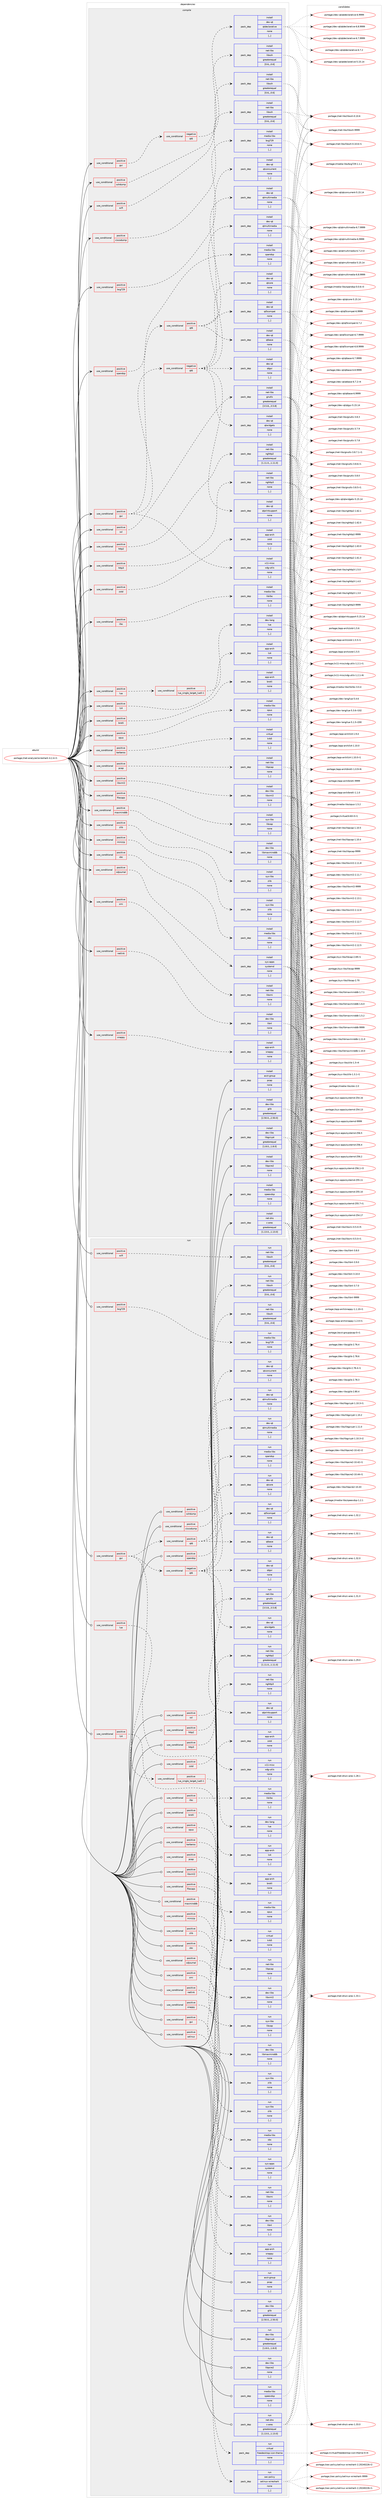 digraph prolog {

# *************
# Graph options
# *************

newrank=true;
concentrate=true;
compound=true;
graph [rankdir=LR,fontname=Helvetica,fontsize=10,ranksep=1.5];#, ranksep=2.5, nodesep=0.2];
edge  [arrowhead=vee];
node  [fontname=Helvetica,fontsize=10];

# **********
# The ebuild
# **********

subgraph cluster_leftcol {
color=gray;
label=<<i>ebuild</i>>;
id [label="portage://net-analyzer/wireshark-4.2.4-r1", color=red, width=4, href="../net-analyzer/wireshark-4.2.4-r1.svg"];
}

# ****************
# The dependencies
# ****************

subgraph cluster_midcol {
color=gray;
label=<<i>dependencies</i>>;
subgraph cluster_compile {
fillcolor="#eeeeee";
style=filled;
label=<<i>compile</i>>;
subgraph cond222847 {
dependency854775 [label=<<TABLE BORDER="0" CELLBORDER="1" CELLSPACING="0" CELLPADDING="4"><TR><TD ROWSPAN="3" CELLPADDING="10">use_conditional</TD></TR><TR><TD>positive</TD></TR><TR><TD>bcg729</TD></TR></TABLE>>, shape=none, color=red];
subgraph pack625572 {
dependency854776 [label=<<TABLE BORDER="0" CELLBORDER="1" CELLSPACING="0" CELLPADDING="4" WIDTH="220"><TR><TD ROWSPAN="6" CELLPADDING="30">pack_dep</TD></TR><TR><TD WIDTH="110">install</TD></TR><TR><TD>media-libs</TD></TR><TR><TD>bcg729</TD></TR><TR><TD>none</TD></TR><TR><TD>[,,]</TD></TR></TABLE>>, shape=none, color=blue];
}
dependency854775:e -> dependency854776:w [weight=20,style="dashed",arrowhead="vee"];
}
id:e -> dependency854775:w [weight=20,style="solid",arrowhead="vee"];
subgraph cond222848 {
dependency854777 [label=<<TABLE BORDER="0" CELLBORDER="1" CELLSPACING="0" CELLPADDING="4"><TR><TD ROWSPAN="3" CELLPADDING="10">use_conditional</TD></TR><TR><TD>positive</TD></TR><TR><TD>brotli</TD></TR></TABLE>>, shape=none, color=red];
subgraph pack625573 {
dependency854778 [label=<<TABLE BORDER="0" CELLBORDER="1" CELLSPACING="0" CELLPADDING="4" WIDTH="220"><TR><TD ROWSPAN="6" CELLPADDING="30">pack_dep</TD></TR><TR><TD WIDTH="110">install</TD></TR><TR><TD>app-arch</TD></TR><TR><TD>brotli</TD></TR><TR><TD>none</TD></TR><TR><TD>[,,]</TD></TR></TABLE>>, shape=none, color=blue];
}
dependency854777:e -> dependency854778:w [weight=20,style="dashed",arrowhead="vee"];
}
id:e -> dependency854777:w [weight=20,style="solid",arrowhead="vee"];
subgraph cond222849 {
dependency854779 [label=<<TABLE BORDER="0" CELLBORDER="1" CELLSPACING="0" CELLPADDING="4"><TR><TD ROWSPAN="3" CELLPADDING="10">use_conditional</TD></TR><TR><TD>positive</TD></TR><TR><TD>ciscodump</TD></TR></TABLE>>, shape=none, color=red];
subgraph pack625574 {
dependency854780 [label=<<TABLE BORDER="0" CELLBORDER="1" CELLSPACING="0" CELLPADDING="4" WIDTH="220"><TR><TD ROWSPAN="6" CELLPADDING="30">pack_dep</TD></TR><TR><TD WIDTH="110">install</TD></TR><TR><TD>net-libs</TD></TR><TR><TD>libssh</TD></TR><TR><TD>greaterequal</TD></TR><TR><TD>[0.6,,,0.6]</TD></TR></TABLE>>, shape=none, color=blue];
}
dependency854779:e -> dependency854780:w [weight=20,style="dashed",arrowhead="vee"];
}
id:e -> dependency854779:w [weight=20,style="solid",arrowhead="vee"];
subgraph cond222850 {
dependency854781 [label=<<TABLE BORDER="0" CELLBORDER="1" CELLSPACING="0" CELLPADDING="4"><TR><TD ROWSPAN="3" CELLPADDING="10">use_conditional</TD></TR><TR><TD>positive</TD></TR><TR><TD>filecaps</TD></TR></TABLE>>, shape=none, color=red];
subgraph pack625575 {
dependency854782 [label=<<TABLE BORDER="0" CELLBORDER="1" CELLSPACING="0" CELLPADDING="4" WIDTH="220"><TR><TD ROWSPAN="6" CELLPADDING="30">pack_dep</TD></TR><TR><TD WIDTH="110">install</TD></TR><TR><TD>sys-libs</TD></TR><TR><TD>libcap</TD></TR><TR><TD>none</TD></TR><TR><TD>[,,]</TD></TR></TABLE>>, shape=none, color=blue];
}
dependency854781:e -> dependency854782:w [weight=20,style="dashed",arrowhead="vee"];
}
id:e -> dependency854781:w [weight=20,style="solid",arrowhead="vee"];
subgraph cond222851 {
dependency854783 [label=<<TABLE BORDER="0" CELLBORDER="1" CELLSPACING="0" CELLPADDING="4"><TR><TD ROWSPAN="3" CELLPADDING="10">use_conditional</TD></TR><TR><TD>positive</TD></TR><TR><TD>gui</TD></TR></TABLE>>, shape=none, color=red];
subgraph cond222852 {
dependency854784 [label=<<TABLE BORDER="0" CELLBORDER="1" CELLSPACING="0" CELLPADDING="4"><TR><TD ROWSPAN="3" CELLPADDING="10">use_conditional</TD></TR><TR><TD>negative</TD></TR><TR><TD>qt6</TD></TR></TABLE>>, shape=none, color=red];
subgraph pack625576 {
dependency854785 [label=<<TABLE BORDER="0" CELLBORDER="1" CELLSPACING="0" CELLPADDING="4" WIDTH="220"><TR><TD ROWSPAN="6" CELLPADDING="30">pack_dep</TD></TR><TR><TD WIDTH="110">install</TD></TR><TR><TD>dev-qt</TD></TR><TR><TD>qtdeclarative</TD></TR><TR><TD>none</TD></TR><TR><TD>[,,]</TD></TR></TABLE>>, shape=none, color=blue];
}
dependency854784:e -> dependency854785:w [weight=20,style="dashed",arrowhead="vee"];
}
dependency854783:e -> dependency854784:w [weight=20,style="dashed",arrowhead="vee"];
}
id:e -> dependency854783:w [weight=20,style="solid",arrowhead="vee"];
subgraph cond222853 {
dependency854786 [label=<<TABLE BORDER="0" CELLBORDER="1" CELLSPACING="0" CELLPADDING="4"><TR><TD ROWSPAN="3" CELLPADDING="10">use_conditional</TD></TR><TR><TD>positive</TD></TR><TR><TD>gui</TD></TR></TABLE>>, shape=none, color=red];
subgraph pack625577 {
dependency854787 [label=<<TABLE BORDER="0" CELLBORDER="1" CELLSPACING="0" CELLPADDING="4" WIDTH="220"><TR><TD ROWSPAN="6" CELLPADDING="30">pack_dep</TD></TR><TR><TD WIDTH="110">install</TD></TR><TR><TD>x11-misc</TD></TR><TR><TD>xdg-utils</TD></TR><TR><TD>none</TD></TR><TR><TD>[,,]</TD></TR></TABLE>>, shape=none, color=blue];
}
dependency854786:e -> dependency854787:w [weight=20,style="dashed",arrowhead="vee"];
subgraph cond222854 {
dependency854788 [label=<<TABLE BORDER="0" CELLBORDER="1" CELLSPACING="0" CELLPADDING="4"><TR><TD ROWSPAN="3" CELLPADDING="10">use_conditional</TD></TR><TR><TD>positive</TD></TR><TR><TD>qt6</TD></TR></TABLE>>, shape=none, color=red];
subgraph pack625578 {
dependency854789 [label=<<TABLE BORDER="0" CELLBORDER="1" CELLSPACING="0" CELLPADDING="4" WIDTH="220"><TR><TD ROWSPAN="6" CELLPADDING="30">pack_dep</TD></TR><TR><TD WIDTH="110">install</TD></TR><TR><TD>dev-qt</TD></TR><TR><TD>qtbase</TD></TR><TR><TD>none</TD></TR><TR><TD>[,,]</TD></TR></TABLE>>, shape=none, color=blue];
}
dependency854788:e -> dependency854789:w [weight=20,style="dashed",arrowhead="vee"];
subgraph pack625579 {
dependency854790 [label=<<TABLE BORDER="0" CELLBORDER="1" CELLSPACING="0" CELLPADDING="4" WIDTH="220"><TR><TD ROWSPAN="6" CELLPADDING="30">pack_dep</TD></TR><TR><TD WIDTH="110">install</TD></TR><TR><TD>dev-qt</TD></TR><TR><TD>qt5compat</TD></TR><TR><TD>none</TD></TR><TR><TD>[,,]</TD></TR></TABLE>>, shape=none, color=blue];
}
dependency854788:e -> dependency854790:w [weight=20,style="dashed",arrowhead="vee"];
subgraph pack625580 {
dependency854791 [label=<<TABLE BORDER="0" CELLBORDER="1" CELLSPACING="0" CELLPADDING="4" WIDTH="220"><TR><TD ROWSPAN="6" CELLPADDING="30">pack_dep</TD></TR><TR><TD WIDTH="110">install</TD></TR><TR><TD>dev-qt</TD></TR><TR><TD>qtmultimedia</TD></TR><TR><TD>none</TD></TR><TR><TD>[,,]</TD></TR></TABLE>>, shape=none, color=blue];
}
dependency854788:e -> dependency854791:w [weight=20,style="dashed",arrowhead="vee"];
}
dependency854786:e -> dependency854788:w [weight=20,style="dashed",arrowhead="vee"];
subgraph cond222855 {
dependency854792 [label=<<TABLE BORDER="0" CELLBORDER="1" CELLSPACING="0" CELLPADDING="4"><TR><TD ROWSPAN="3" CELLPADDING="10">use_conditional</TD></TR><TR><TD>negative</TD></TR><TR><TD>qt6</TD></TR></TABLE>>, shape=none, color=red];
subgraph pack625581 {
dependency854793 [label=<<TABLE BORDER="0" CELLBORDER="1" CELLSPACING="0" CELLPADDING="4" WIDTH="220"><TR><TD ROWSPAN="6" CELLPADDING="30">pack_dep</TD></TR><TR><TD WIDTH="110">install</TD></TR><TR><TD>dev-qt</TD></TR><TR><TD>qtcore</TD></TR><TR><TD>none</TD></TR><TR><TD>[,,]</TD></TR></TABLE>>, shape=none, color=blue];
}
dependency854792:e -> dependency854793:w [weight=20,style="dashed",arrowhead="vee"];
subgraph pack625582 {
dependency854794 [label=<<TABLE BORDER="0" CELLBORDER="1" CELLSPACING="0" CELLPADDING="4" WIDTH="220"><TR><TD ROWSPAN="6" CELLPADDING="30">pack_dep</TD></TR><TR><TD WIDTH="110">install</TD></TR><TR><TD>dev-qt</TD></TR><TR><TD>qtconcurrent</TD></TR><TR><TD>none</TD></TR><TR><TD>[,,]</TD></TR></TABLE>>, shape=none, color=blue];
}
dependency854792:e -> dependency854794:w [weight=20,style="dashed",arrowhead="vee"];
subgraph pack625583 {
dependency854795 [label=<<TABLE BORDER="0" CELLBORDER="1" CELLSPACING="0" CELLPADDING="4" WIDTH="220"><TR><TD ROWSPAN="6" CELLPADDING="30">pack_dep</TD></TR><TR><TD WIDTH="110">install</TD></TR><TR><TD>dev-qt</TD></TR><TR><TD>qtgui</TD></TR><TR><TD>none</TD></TR><TR><TD>[,,]</TD></TR></TABLE>>, shape=none, color=blue];
}
dependency854792:e -> dependency854795:w [weight=20,style="dashed",arrowhead="vee"];
subgraph pack625584 {
dependency854796 [label=<<TABLE BORDER="0" CELLBORDER="1" CELLSPACING="0" CELLPADDING="4" WIDTH="220"><TR><TD ROWSPAN="6" CELLPADDING="30">pack_dep</TD></TR><TR><TD WIDTH="110">install</TD></TR><TR><TD>dev-qt</TD></TR><TR><TD>qtmultimedia</TD></TR><TR><TD>none</TD></TR><TR><TD>[,,]</TD></TR></TABLE>>, shape=none, color=blue];
}
dependency854792:e -> dependency854796:w [weight=20,style="dashed",arrowhead="vee"];
subgraph pack625585 {
dependency854797 [label=<<TABLE BORDER="0" CELLBORDER="1" CELLSPACING="0" CELLPADDING="4" WIDTH="220"><TR><TD ROWSPAN="6" CELLPADDING="30">pack_dep</TD></TR><TR><TD WIDTH="110">install</TD></TR><TR><TD>dev-qt</TD></TR><TR><TD>qtprintsupport</TD></TR><TR><TD>none</TD></TR><TR><TD>[,,]</TD></TR></TABLE>>, shape=none, color=blue];
}
dependency854792:e -> dependency854797:w [weight=20,style="dashed",arrowhead="vee"];
subgraph pack625586 {
dependency854798 [label=<<TABLE BORDER="0" CELLBORDER="1" CELLSPACING="0" CELLPADDING="4" WIDTH="220"><TR><TD ROWSPAN="6" CELLPADDING="30">pack_dep</TD></TR><TR><TD WIDTH="110">install</TD></TR><TR><TD>dev-qt</TD></TR><TR><TD>qtwidgets</TD></TR><TR><TD>none</TD></TR><TR><TD>[,,]</TD></TR></TABLE>>, shape=none, color=blue];
}
dependency854792:e -> dependency854798:w [weight=20,style="dashed",arrowhead="vee"];
}
dependency854786:e -> dependency854792:w [weight=20,style="dashed",arrowhead="vee"];
}
id:e -> dependency854786:w [weight=20,style="solid",arrowhead="vee"];
subgraph cond222856 {
dependency854799 [label=<<TABLE BORDER="0" CELLBORDER="1" CELLSPACING="0" CELLPADDING="4"><TR><TD ROWSPAN="3" CELLPADDING="10">use_conditional</TD></TR><TR><TD>positive</TD></TR><TR><TD>http2</TD></TR></TABLE>>, shape=none, color=red];
subgraph pack625587 {
dependency854800 [label=<<TABLE BORDER="0" CELLBORDER="1" CELLSPACING="0" CELLPADDING="4" WIDTH="220"><TR><TD ROWSPAN="6" CELLPADDING="30">pack_dep</TD></TR><TR><TD WIDTH="110">install</TD></TR><TR><TD>net-libs</TD></TR><TR><TD>nghttp2</TD></TR><TR><TD>greaterequal</TD></TR><TR><TD>[1.11.0,,,1.11.0]</TD></TR></TABLE>>, shape=none, color=blue];
}
dependency854799:e -> dependency854800:w [weight=20,style="dashed",arrowhead="vee"];
}
id:e -> dependency854799:w [weight=20,style="solid",arrowhead="vee"];
subgraph cond222857 {
dependency854801 [label=<<TABLE BORDER="0" CELLBORDER="1" CELLSPACING="0" CELLPADDING="4"><TR><TD ROWSPAN="3" CELLPADDING="10">use_conditional</TD></TR><TR><TD>positive</TD></TR><TR><TD>http3</TD></TR></TABLE>>, shape=none, color=red];
subgraph pack625588 {
dependency854802 [label=<<TABLE BORDER="0" CELLBORDER="1" CELLSPACING="0" CELLPADDING="4" WIDTH="220"><TR><TD ROWSPAN="6" CELLPADDING="30">pack_dep</TD></TR><TR><TD WIDTH="110">install</TD></TR><TR><TD>net-libs</TD></TR><TR><TD>nghttp3</TD></TR><TR><TD>none</TD></TR><TR><TD>[,,]</TD></TR></TABLE>>, shape=none, color=blue];
}
dependency854801:e -> dependency854802:w [weight=20,style="dashed",arrowhead="vee"];
}
id:e -> dependency854801:w [weight=20,style="solid",arrowhead="vee"];
subgraph cond222858 {
dependency854803 [label=<<TABLE BORDER="0" CELLBORDER="1" CELLSPACING="0" CELLPADDING="4"><TR><TD ROWSPAN="3" CELLPADDING="10">use_conditional</TD></TR><TR><TD>positive</TD></TR><TR><TD>ilbc</TD></TR></TABLE>>, shape=none, color=red];
subgraph pack625589 {
dependency854804 [label=<<TABLE BORDER="0" CELLBORDER="1" CELLSPACING="0" CELLPADDING="4" WIDTH="220"><TR><TD ROWSPAN="6" CELLPADDING="30">pack_dep</TD></TR><TR><TD WIDTH="110">install</TD></TR><TR><TD>media-libs</TD></TR><TR><TD>libilbc</TD></TR><TR><TD>none</TD></TR><TR><TD>[,,]</TD></TR></TABLE>>, shape=none, color=blue];
}
dependency854803:e -> dependency854804:w [weight=20,style="dashed",arrowhead="vee"];
}
id:e -> dependency854803:w [weight=20,style="solid",arrowhead="vee"];
subgraph cond222859 {
dependency854805 [label=<<TABLE BORDER="0" CELLBORDER="1" CELLSPACING="0" CELLPADDING="4"><TR><TD ROWSPAN="3" CELLPADDING="10">use_conditional</TD></TR><TR><TD>positive</TD></TR><TR><TD>kerberos</TD></TR></TABLE>>, shape=none, color=red];
subgraph pack625590 {
dependency854806 [label=<<TABLE BORDER="0" CELLBORDER="1" CELLSPACING="0" CELLPADDING="4" WIDTH="220"><TR><TD ROWSPAN="6" CELLPADDING="30">pack_dep</TD></TR><TR><TD WIDTH="110">install</TD></TR><TR><TD>virtual</TD></TR><TR><TD>krb5</TD></TR><TR><TD>none</TD></TR><TR><TD>[,,]</TD></TR></TABLE>>, shape=none, color=blue];
}
dependency854805:e -> dependency854806:w [weight=20,style="dashed",arrowhead="vee"];
}
id:e -> dependency854805:w [weight=20,style="solid",arrowhead="vee"];
subgraph cond222860 {
dependency854807 [label=<<TABLE BORDER="0" CELLBORDER="1" CELLSPACING="0" CELLPADDING="4"><TR><TD ROWSPAN="3" CELLPADDING="10">use_conditional</TD></TR><TR><TD>positive</TD></TR><TR><TD>libxml2</TD></TR></TABLE>>, shape=none, color=red];
subgraph pack625591 {
dependency854808 [label=<<TABLE BORDER="0" CELLBORDER="1" CELLSPACING="0" CELLPADDING="4" WIDTH="220"><TR><TD ROWSPAN="6" CELLPADDING="30">pack_dep</TD></TR><TR><TD WIDTH="110">install</TD></TR><TR><TD>dev-libs</TD></TR><TR><TD>libxml2</TD></TR><TR><TD>none</TD></TR><TR><TD>[,,]</TD></TR></TABLE>>, shape=none, color=blue];
}
dependency854807:e -> dependency854808:w [weight=20,style="dashed",arrowhead="vee"];
}
id:e -> dependency854807:w [weight=20,style="solid",arrowhead="vee"];
subgraph cond222861 {
dependency854809 [label=<<TABLE BORDER="0" CELLBORDER="1" CELLSPACING="0" CELLPADDING="4"><TR><TD ROWSPAN="3" CELLPADDING="10">use_conditional</TD></TR><TR><TD>positive</TD></TR><TR><TD>lua</TD></TR></TABLE>>, shape=none, color=red];
subgraph cond222862 {
dependency854810 [label=<<TABLE BORDER="0" CELLBORDER="1" CELLSPACING="0" CELLPADDING="4"><TR><TD ROWSPAN="3" CELLPADDING="10">use_conditional</TD></TR><TR><TD>positive</TD></TR><TR><TD>lua_single_target_lua5-1</TD></TR></TABLE>>, shape=none, color=red];
subgraph pack625592 {
dependency854811 [label=<<TABLE BORDER="0" CELLBORDER="1" CELLSPACING="0" CELLPADDING="4" WIDTH="220"><TR><TD ROWSPAN="6" CELLPADDING="30">pack_dep</TD></TR><TR><TD WIDTH="110">install</TD></TR><TR><TD>dev-lang</TD></TR><TR><TD>lua</TD></TR><TR><TD>none</TD></TR><TR><TD>[,,]</TD></TR></TABLE>>, shape=none, color=blue];
}
dependency854810:e -> dependency854811:w [weight=20,style="dashed",arrowhead="vee"];
}
dependency854809:e -> dependency854810:w [weight=20,style="dashed",arrowhead="vee"];
}
id:e -> dependency854809:w [weight=20,style="solid",arrowhead="vee"];
subgraph cond222863 {
dependency854812 [label=<<TABLE BORDER="0" CELLBORDER="1" CELLSPACING="0" CELLPADDING="4"><TR><TD ROWSPAN="3" CELLPADDING="10">use_conditional</TD></TR><TR><TD>positive</TD></TR><TR><TD>lz4</TD></TR></TABLE>>, shape=none, color=red];
subgraph pack625593 {
dependency854813 [label=<<TABLE BORDER="0" CELLBORDER="1" CELLSPACING="0" CELLPADDING="4" WIDTH="220"><TR><TD ROWSPAN="6" CELLPADDING="30">pack_dep</TD></TR><TR><TD WIDTH="110">install</TD></TR><TR><TD>app-arch</TD></TR><TR><TD>lz4</TD></TR><TR><TD>none</TD></TR><TR><TD>[,,]</TD></TR></TABLE>>, shape=none, color=blue];
}
dependency854812:e -> dependency854813:w [weight=20,style="dashed",arrowhead="vee"];
}
id:e -> dependency854812:w [weight=20,style="solid",arrowhead="vee"];
subgraph cond222864 {
dependency854814 [label=<<TABLE BORDER="0" CELLBORDER="1" CELLSPACING="0" CELLPADDING="4"><TR><TD ROWSPAN="3" CELLPADDING="10">use_conditional</TD></TR><TR><TD>positive</TD></TR><TR><TD>maxminddb</TD></TR></TABLE>>, shape=none, color=red];
subgraph pack625594 {
dependency854815 [label=<<TABLE BORDER="0" CELLBORDER="1" CELLSPACING="0" CELLPADDING="4" WIDTH="220"><TR><TD ROWSPAN="6" CELLPADDING="30">pack_dep</TD></TR><TR><TD WIDTH="110">install</TD></TR><TR><TD>dev-libs</TD></TR><TR><TD>libmaxminddb</TD></TR><TR><TD>none</TD></TR><TR><TD>[,,]</TD></TR></TABLE>>, shape=none, color=blue];
}
dependency854814:e -> dependency854815:w [weight=20,style="dashed",arrowhead="vee"];
}
id:e -> dependency854814:w [weight=20,style="solid",arrowhead="vee"];
subgraph cond222865 {
dependency854816 [label=<<TABLE BORDER="0" CELLBORDER="1" CELLSPACING="0" CELLPADDING="4"><TR><TD ROWSPAN="3" CELLPADDING="10">use_conditional</TD></TR><TR><TD>positive</TD></TR><TR><TD>minizip</TD></TR></TABLE>>, shape=none, color=red];
subgraph pack625595 {
dependency854817 [label=<<TABLE BORDER="0" CELLBORDER="1" CELLSPACING="0" CELLPADDING="4" WIDTH="220"><TR><TD ROWSPAN="6" CELLPADDING="30">pack_dep</TD></TR><TR><TD WIDTH="110">install</TD></TR><TR><TD>sys-libs</TD></TR><TR><TD>zlib</TD></TR><TR><TD>none</TD></TR><TR><TD>[,,]</TD></TR></TABLE>>, shape=none, color=blue];
}
dependency854816:e -> dependency854817:w [weight=20,style="dashed",arrowhead="vee"];
}
id:e -> dependency854816:w [weight=20,style="solid",arrowhead="vee"];
subgraph cond222866 {
dependency854818 [label=<<TABLE BORDER="0" CELLBORDER="1" CELLSPACING="0" CELLPADDING="4"><TR><TD ROWSPAN="3" CELLPADDING="10">use_conditional</TD></TR><TR><TD>positive</TD></TR><TR><TD>netlink</TD></TR></TABLE>>, shape=none, color=red];
subgraph pack625596 {
dependency854819 [label=<<TABLE BORDER="0" CELLBORDER="1" CELLSPACING="0" CELLPADDING="4" WIDTH="220"><TR><TD ROWSPAN="6" CELLPADDING="30">pack_dep</TD></TR><TR><TD WIDTH="110">install</TD></TR><TR><TD>dev-libs</TD></TR><TR><TD>libnl</TD></TR><TR><TD>none</TD></TR><TR><TD>[,,]</TD></TR></TABLE>>, shape=none, color=blue];
}
dependency854818:e -> dependency854819:w [weight=20,style="dashed",arrowhead="vee"];
}
id:e -> dependency854818:w [weight=20,style="solid",arrowhead="vee"];
subgraph cond222867 {
dependency854820 [label=<<TABLE BORDER="0" CELLBORDER="1" CELLSPACING="0" CELLPADDING="4"><TR><TD ROWSPAN="3" CELLPADDING="10">use_conditional</TD></TR><TR><TD>positive</TD></TR><TR><TD>opus</TD></TR></TABLE>>, shape=none, color=red];
subgraph pack625597 {
dependency854821 [label=<<TABLE BORDER="0" CELLBORDER="1" CELLSPACING="0" CELLPADDING="4" WIDTH="220"><TR><TD ROWSPAN="6" CELLPADDING="30">pack_dep</TD></TR><TR><TD WIDTH="110">install</TD></TR><TR><TD>media-libs</TD></TR><TR><TD>opus</TD></TR><TR><TD>none</TD></TR><TR><TD>[,,]</TD></TR></TABLE>>, shape=none, color=blue];
}
dependency854820:e -> dependency854821:w [weight=20,style="dashed",arrowhead="vee"];
}
id:e -> dependency854820:w [weight=20,style="solid",arrowhead="vee"];
subgraph cond222868 {
dependency854822 [label=<<TABLE BORDER="0" CELLBORDER="1" CELLSPACING="0" CELLPADDING="4"><TR><TD ROWSPAN="3" CELLPADDING="10">use_conditional</TD></TR><TR><TD>positive</TD></TR><TR><TD>pcap</TD></TR></TABLE>>, shape=none, color=red];
subgraph pack625598 {
dependency854823 [label=<<TABLE BORDER="0" CELLBORDER="1" CELLSPACING="0" CELLPADDING="4" WIDTH="220"><TR><TD ROWSPAN="6" CELLPADDING="30">pack_dep</TD></TR><TR><TD WIDTH="110">install</TD></TR><TR><TD>net-libs</TD></TR><TR><TD>libpcap</TD></TR><TR><TD>none</TD></TR><TR><TD>[,,]</TD></TR></TABLE>>, shape=none, color=blue];
}
dependency854822:e -> dependency854823:w [weight=20,style="dashed",arrowhead="vee"];
}
id:e -> dependency854822:w [weight=20,style="solid",arrowhead="vee"];
subgraph cond222869 {
dependency854824 [label=<<TABLE BORDER="0" CELLBORDER="1" CELLSPACING="0" CELLPADDING="4"><TR><TD ROWSPAN="3" CELLPADDING="10">use_conditional</TD></TR><TR><TD>positive</TD></TR><TR><TD>sbc</TD></TR></TABLE>>, shape=none, color=red];
subgraph pack625599 {
dependency854825 [label=<<TABLE BORDER="0" CELLBORDER="1" CELLSPACING="0" CELLPADDING="4" WIDTH="220"><TR><TD ROWSPAN="6" CELLPADDING="30">pack_dep</TD></TR><TR><TD WIDTH="110">install</TD></TR><TR><TD>media-libs</TD></TR><TR><TD>sbc</TD></TR><TR><TD>none</TD></TR><TR><TD>[,,]</TD></TR></TABLE>>, shape=none, color=blue];
}
dependency854824:e -> dependency854825:w [weight=20,style="dashed",arrowhead="vee"];
}
id:e -> dependency854824:w [weight=20,style="solid",arrowhead="vee"];
subgraph cond222870 {
dependency854826 [label=<<TABLE BORDER="0" CELLBORDER="1" CELLSPACING="0" CELLPADDING="4"><TR><TD ROWSPAN="3" CELLPADDING="10">use_conditional</TD></TR><TR><TD>positive</TD></TR><TR><TD>sdjournal</TD></TR></TABLE>>, shape=none, color=red];
subgraph pack625600 {
dependency854827 [label=<<TABLE BORDER="0" CELLBORDER="1" CELLSPACING="0" CELLPADDING="4" WIDTH="220"><TR><TD ROWSPAN="6" CELLPADDING="30">pack_dep</TD></TR><TR><TD WIDTH="110">install</TD></TR><TR><TD>sys-apps</TD></TR><TR><TD>systemd</TD></TR><TR><TD>none</TD></TR><TR><TD>[,,]</TD></TR></TABLE>>, shape=none, color=blue];
}
dependency854826:e -> dependency854827:w [weight=20,style="dashed",arrowhead="vee"];
}
id:e -> dependency854826:w [weight=20,style="solid",arrowhead="vee"];
subgraph cond222871 {
dependency854828 [label=<<TABLE BORDER="0" CELLBORDER="1" CELLSPACING="0" CELLPADDING="4"><TR><TD ROWSPAN="3" CELLPADDING="10">use_conditional</TD></TR><TR><TD>positive</TD></TR><TR><TD>smi</TD></TR></TABLE>>, shape=none, color=red];
subgraph pack625601 {
dependency854829 [label=<<TABLE BORDER="0" CELLBORDER="1" CELLSPACING="0" CELLPADDING="4" WIDTH="220"><TR><TD ROWSPAN="6" CELLPADDING="30">pack_dep</TD></TR><TR><TD WIDTH="110">install</TD></TR><TR><TD>net-libs</TD></TR><TR><TD>libsmi</TD></TR><TR><TD>none</TD></TR><TR><TD>[,,]</TD></TR></TABLE>>, shape=none, color=blue];
}
dependency854828:e -> dependency854829:w [weight=20,style="dashed",arrowhead="vee"];
}
id:e -> dependency854828:w [weight=20,style="solid",arrowhead="vee"];
subgraph cond222872 {
dependency854830 [label=<<TABLE BORDER="0" CELLBORDER="1" CELLSPACING="0" CELLPADDING="4"><TR><TD ROWSPAN="3" CELLPADDING="10">use_conditional</TD></TR><TR><TD>positive</TD></TR><TR><TD>snappy</TD></TR></TABLE>>, shape=none, color=red];
subgraph pack625602 {
dependency854831 [label=<<TABLE BORDER="0" CELLBORDER="1" CELLSPACING="0" CELLPADDING="4" WIDTH="220"><TR><TD ROWSPAN="6" CELLPADDING="30">pack_dep</TD></TR><TR><TD WIDTH="110">install</TD></TR><TR><TD>app-arch</TD></TR><TR><TD>snappy</TD></TR><TR><TD>none</TD></TR><TR><TD>[,,]</TD></TR></TABLE>>, shape=none, color=blue];
}
dependency854830:e -> dependency854831:w [weight=20,style="dashed",arrowhead="vee"];
}
id:e -> dependency854830:w [weight=20,style="solid",arrowhead="vee"];
subgraph cond222873 {
dependency854832 [label=<<TABLE BORDER="0" CELLBORDER="1" CELLSPACING="0" CELLPADDING="4"><TR><TD ROWSPAN="3" CELLPADDING="10">use_conditional</TD></TR><TR><TD>positive</TD></TR><TR><TD>spandsp</TD></TR></TABLE>>, shape=none, color=red];
subgraph pack625603 {
dependency854833 [label=<<TABLE BORDER="0" CELLBORDER="1" CELLSPACING="0" CELLPADDING="4" WIDTH="220"><TR><TD ROWSPAN="6" CELLPADDING="30">pack_dep</TD></TR><TR><TD WIDTH="110">install</TD></TR><TR><TD>media-libs</TD></TR><TR><TD>spandsp</TD></TR><TR><TD>none</TD></TR><TR><TD>[,,]</TD></TR></TABLE>>, shape=none, color=blue];
}
dependency854832:e -> dependency854833:w [weight=20,style="dashed",arrowhead="vee"];
}
id:e -> dependency854832:w [weight=20,style="solid",arrowhead="vee"];
subgraph cond222874 {
dependency854834 [label=<<TABLE BORDER="0" CELLBORDER="1" CELLSPACING="0" CELLPADDING="4"><TR><TD ROWSPAN="3" CELLPADDING="10">use_conditional</TD></TR><TR><TD>positive</TD></TR><TR><TD>sshdump</TD></TR></TABLE>>, shape=none, color=red];
subgraph pack625604 {
dependency854835 [label=<<TABLE BORDER="0" CELLBORDER="1" CELLSPACING="0" CELLPADDING="4" WIDTH="220"><TR><TD ROWSPAN="6" CELLPADDING="30">pack_dep</TD></TR><TR><TD WIDTH="110">install</TD></TR><TR><TD>net-libs</TD></TR><TR><TD>libssh</TD></TR><TR><TD>greaterequal</TD></TR><TR><TD>[0.6,,,0.6]</TD></TR></TABLE>>, shape=none, color=blue];
}
dependency854834:e -> dependency854835:w [weight=20,style="dashed",arrowhead="vee"];
}
id:e -> dependency854834:w [weight=20,style="solid",arrowhead="vee"];
subgraph cond222875 {
dependency854836 [label=<<TABLE BORDER="0" CELLBORDER="1" CELLSPACING="0" CELLPADDING="4"><TR><TD ROWSPAN="3" CELLPADDING="10">use_conditional</TD></TR><TR><TD>positive</TD></TR><TR><TD>ssl</TD></TR></TABLE>>, shape=none, color=red];
subgraph pack625605 {
dependency854837 [label=<<TABLE BORDER="0" CELLBORDER="1" CELLSPACING="0" CELLPADDING="4" WIDTH="220"><TR><TD ROWSPAN="6" CELLPADDING="30">pack_dep</TD></TR><TR><TD WIDTH="110">install</TD></TR><TR><TD>net-libs</TD></TR><TR><TD>gnutls</TD></TR><TR><TD>greaterequal</TD></TR><TR><TD>[3.5.8,,,3.5.8]</TD></TR></TABLE>>, shape=none, color=blue];
}
dependency854836:e -> dependency854837:w [weight=20,style="dashed",arrowhead="vee"];
}
id:e -> dependency854836:w [weight=20,style="solid",arrowhead="vee"];
subgraph cond222876 {
dependency854838 [label=<<TABLE BORDER="0" CELLBORDER="1" CELLSPACING="0" CELLPADDING="4"><TR><TD ROWSPAN="3" CELLPADDING="10">use_conditional</TD></TR><TR><TD>positive</TD></TR><TR><TD>wifi</TD></TR></TABLE>>, shape=none, color=red];
subgraph pack625606 {
dependency854839 [label=<<TABLE BORDER="0" CELLBORDER="1" CELLSPACING="0" CELLPADDING="4" WIDTH="220"><TR><TD ROWSPAN="6" CELLPADDING="30">pack_dep</TD></TR><TR><TD WIDTH="110">install</TD></TR><TR><TD>net-libs</TD></TR><TR><TD>libssh</TD></TR><TR><TD>greaterequal</TD></TR><TR><TD>[0.6,,,0.6]</TD></TR></TABLE>>, shape=none, color=blue];
}
dependency854838:e -> dependency854839:w [weight=20,style="dashed",arrowhead="vee"];
}
id:e -> dependency854838:w [weight=20,style="solid",arrowhead="vee"];
subgraph cond222877 {
dependency854840 [label=<<TABLE BORDER="0" CELLBORDER="1" CELLSPACING="0" CELLPADDING="4"><TR><TD ROWSPAN="3" CELLPADDING="10">use_conditional</TD></TR><TR><TD>positive</TD></TR><TR><TD>zlib</TD></TR></TABLE>>, shape=none, color=red];
subgraph pack625607 {
dependency854841 [label=<<TABLE BORDER="0" CELLBORDER="1" CELLSPACING="0" CELLPADDING="4" WIDTH="220"><TR><TD ROWSPAN="6" CELLPADDING="30">pack_dep</TD></TR><TR><TD WIDTH="110">install</TD></TR><TR><TD>sys-libs</TD></TR><TR><TD>zlib</TD></TR><TR><TD>none</TD></TR><TR><TD>[,,]</TD></TR></TABLE>>, shape=none, color=blue];
}
dependency854840:e -> dependency854841:w [weight=20,style="dashed",arrowhead="vee"];
}
id:e -> dependency854840:w [weight=20,style="solid",arrowhead="vee"];
subgraph cond222878 {
dependency854842 [label=<<TABLE BORDER="0" CELLBORDER="1" CELLSPACING="0" CELLPADDING="4"><TR><TD ROWSPAN="3" CELLPADDING="10">use_conditional</TD></TR><TR><TD>positive</TD></TR><TR><TD>zstd</TD></TR></TABLE>>, shape=none, color=red];
subgraph pack625608 {
dependency854843 [label=<<TABLE BORDER="0" CELLBORDER="1" CELLSPACING="0" CELLPADDING="4" WIDTH="220"><TR><TD ROWSPAN="6" CELLPADDING="30">pack_dep</TD></TR><TR><TD WIDTH="110">install</TD></TR><TR><TD>app-arch</TD></TR><TR><TD>zstd</TD></TR><TR><TD>none</TD></TR><TR><TD>[,,]</TD></TR></TABLE>>, shape=none, color=blue];
}
dependency854842:e -> dependency854843:w [weight=20,style="dashed",arrowhead="vee"];
}
id:e -> dependency854842:w [weight=20,style="solid",arrowhead="vee"];
subgraph pack625609 {
dependency854844 [label=<<TABLE BORDER="0" CELLBORDER="1" CELLSPACING="0" CELLPADDING="4" WIDTH="220"><TR><TD ROWSPAN="6" CELLPADDING="30">pack_dep</TD></TR><TR><TD WIDTH="110">install</TD></TR><TR><TD>acct-group</TD></TR><TR><TD>pcap</TD></TR><TR><TD>none</TD></TR><TR><TD>[,,]</TD></TR></TABLE>>, shape=none, color=blue];
}
id:e -> dependency854844:w [weight=20,style="solid",arrowhead="vee"];
subgraph pack625610 {
dependency854845 [label=<<TABLE BORDER="0" CELLBORDER="1" CELLSPACING="0" CELLPADDING="4" WIDTH="220"><TR><TD ROWSPAN="6" CELLPADDING="30">pack_dep</TD></TR><TR><TD WIDTH="110">install</TD></TR><TR><TD>dev-libs</TD></TR><TR><TD>glib</TD></TR><TR><TD>greaterequal</TD></TR><TR><TD>[2.50.0,,,2.50.0]</TD></TR></TABLE>>, shape=none, color=blue];
}
id:e -> dependency854845:w [weight=20,style="solid",arrowhead="vee"];
subgraph pack625611 {
dependency854846 [label=<<TABLE BORDER="0" CELLBORDER="1" CELLSPACING="0" CELLPADDING="4" WIDTH="220"><TR><TD ROWSPAN="6" CELLPADDING="30">pack_dep</TD></TR><TR><TD WIDTH="110">install</TD></TR><TR><TD>dev-libs</TD></TR><TR><TD>libgcrypt</TD></TR><TR><TD>greaterequal</TD></TR><TR><TD>[1.8.0,,,1.8.0]</TD></TR></TABLE>>, shape=none, color=blue];
}
id:e -> dependency854846:w [weight=20,style="solid",arrowhead="vee"];
subgraph pack625612 {
dependency854847 [label=<<TABLE BORDER="0" CELLBORDER="1" CELLSPACING="0" CELLPADDING="4" WIDTH="220"><TR><TD ROWSPAN="6" CELLPADDING="30">pack_dep</TD></TR><TR><TD WIDTH="110">install</TD></TR><TR><TD>dev-libs</TD></TR><TR><TD>libpcre2</TD></TR><TR><TD>none</TD></TR><TR><TD>[,,]</TD></TR></TABLE>>, shape=none, color=blue];
}
id:e -> dependency854847:w [weight=20,style="solid",arrowhead="vee"];
subgraph pack625613 {
dependency854848 [label=<<TABLE BORDER="0" CELLBORDER="1" CELLSPACING="0" CELLPADDING="4" WIDTH="220"><TR><TD ROWSPAN="6" CELLPADDING="30">pack_dep</TD></TR><TR><TD WIDTH="110">install</TD></TR><TR><TD>media-libs</TD></TR><TR><TD>speexdsp</TD></TR><TR><TD>none</TD></TR><TR><TD>[,,]</TD></TR></TABLE>>, shape=none, color=blue];
}
id:e -> dependency854848:w [weight=20,style="solid",arrowhead="vee"];
subgraph pack625614 {
dependency854849 [label=<<TABLE BORDER="0" CELLBORDER="1" CELLSPACING="0" CELLPADDING="4" WIDTH="220"><TR><TD ROWSPAN="6" CELLPADDING="30">pack_dep</TD></TR><TR><TD WIDTH="110">install</TD></TR><TR><TD>net-dns</TD></TR><TR><TD>c-ares</TD></TR><TR><TD>greaterequal</TD></TR><TR><TD>[1.13.0,,,1.13.0]</TD></TR></TABLE>>, shape=none, color=blue];
}
id:e -> dependency854849:w [weight=20,style="solid",arrowhead="vee"];
}
subgraph cluster_compileandrun {
fillcolor="#eeeeee";
style=filled;
label=<<i>compile and run</i>>;
}
subgraph cluster_run {
fillcolor="#eeeeee";
style=filled;
label=<<i>run</i>>;
subgraph cond222879 {
dependency854850 [label=<<TABLE BORDER="0" CELLBORDER="1" CELLSPACING="0" CELLPADDING="4"><TR><TD ROWSPAN="3" CELLPADDING="10">use_conditional</TD></TR><TR><TD>positive</TD></TR><TR><TD>bcg729</TD></TR></TABLE>>, shape=none, color=red];
subgraph pack625615 {
dependency854851 [label=<<TABLE BORDER="0" CELLBORDER="1" CELLSPACING="0" CELLPADDING="4" WIDTH="220"><TR><TD ROWSPAN="6" CELLPADDING="30">pack_dep</TD></TR><TR><TD WIDTH="110">run</TD></TR><TR><TD>media-libs</TD></TR><TR><TD>bcg729</TD></TR><TR><TD>none</TD></TR><TR><TD>[,,]</TD></TR></TABLE>>, shape=none, color=blue];
}
dependency854850:e -> dependency854851:w [weight=20,style="dashed",arrowhead="vee"];
}
id:e -> dependency854850:w [weight=20,style="solid",arrowhead="odot"];
subgraph cond222880 {
dependency854852 [label=<<TABLE BORDER="0" CELLBORDER="1" CELLSPACING="0" CELLPADDING="4"><TR><TD ROWSPAN="3" CELLPADDING="10">use_conditional</TD></TR><TR><TD>positive</TD></TR><TR><TD>brotli</TD></TR></TABLE>>, shape=none, color=red];
subgraph pack625616 {
dependency854853 [label=<<TABLE BORDER="0" CELLBORDER="1" CELLSPACING="0" CELLPADDING="4" WIDTH="220"><TR><TD ROWSPAN="6" CELLPADDING="30">pack_dep</TD></TR><TR><TD WIDTH="110">run</TD></TR><TR><TD>app-arch</TD></TR><TR><TD>brotli</TD></TR><TR><TD>none</TD></TR><TR><TD>[,,]</TD></TR></TABLE>>, shape=none, color=blue];
}
dependency854852:e -> dependency854853:w [weight=20,style="dashed",arrowhead="vee"];
}
id:e -> dependency854852:w [weight=20,style="solid",arrowhead="odot"];
subgraph cond222881 {
dependency854854 [label=<<TABLE BORDER="0" CELLBORDER="1" CELLSPACING="0" CELLPADDING="4"><TR><TD ROWSPAN="3" CELLPADDING="10">use_conditional</TD></TR><TR><TD>positive</TD></TR><TR><TD>ciscodump</TD></TR></TABLE>>, shape=none, color=red];
subgraph pack625617 {
dependency854855 [label=<<TABLE BORDER="0" CELLBORDER="1" CELLSPACING="0" CELLPADDING="4" WIDTH="220"><TR><TD ROWSPAN="6" CELLPADDING="30">pack_dep</TD></TR><TR><TD WIDTH="110">run</TD></TR><TR><TD>net-libs</TD></TR><TR><TD>libssh</TD></TR><TR><TD>greaterequal</TD></TR><TR><TD>[0.6,,,0.6]</TD></TR></TABLE>>, shape=none, color=blue];
}
dependency854854:e -> dependency854855:w [weight=20,style="dashed",arrowhead="vee"];
}
id:e -> dependency854854:w [weight=20,style="solid",arrowhead="odot"];
subgraph cond222882 {
dependency854856 [label=<<TABLE BORDER="0" CELLBORDER="1" CELLSPACING="0" CELLPADDING="4"><TR><TD ROWSPAN="3" CELLPADDING="10">use_conditional</TD></TR><TR><TD>positive</TD></TR><TR><TD>filecaps</TD></TR></TABLE>>, shape=none, color=red];
subgraph pack625618 {
dependency854857 [label=<<TABLE BORDER="0" CELLBORDER="1" CELLSPACING="0" CELLPADDING="4" WIDTH="220"><TR><TD ROWSPAN="6" CELLPADDING="30">pack_dep</TD></TR><TR><TD WIDTH="110">run</TD></TR><TR><TD>sys-libs</TD></TR><TR><TD>libcap</TD></TR><TR><TD>none</TD></TR><TR><TD>[,,]</TD></TR></TABLE>>, shape=none, color=blue];
}
dependency854856:e -> dependency854857:w [weight=20,style="dashed",arrowhead="vee"];
}
id:e -> dependency854856:w [weight=20,style="solid",arrowhead="odot"];
subgraph cond222883 {
dependency854858 [label=<<TABLE BORDER="0" CELLBORDER="1" CELLSPACING="0" CELLPADDING="4"><TR><TD ROWSPAN="3" CELLPADDING="10">use_conditional</TD></TR><TR><TD>positive</TD></TR><TR><TD>gui</TD></TR></TABLE>>, shape=none, color=red];
subgraph pack625619 {
dependency854859 [label=<<TABLE BORDER="0" CELLBORDER="1" CELLSPACING="0" CELLPADDING="4" WIDTH="220"><TR><TD ROWSPAN="6" CELLPADDING="30">pack_dep</TD></TR><TR><TD WIDTH="110">run</TD></TR><TR><TD>virtual</TD></TR><TR><TD>freedesktop-icon-theme</TD></TR><TR><TD>none</TD></TR><TR><TD>[,,]</TD></TR></TABLE>>, shape=none, color=blue];
}
dependency854858:e -> dependency854859:w [weight=20,style="dashed",arrowhead="vee"];
}
id:e -> dependency854858:w [weight=20,style="solid",arrowhead="odot"];
subgraph cond222884 {
dependency854860 [label=<<TABLE BORDER="0" CELLBORDER="1" CELLSPACING="0" CELLPADDING="4"><TR><TD ROWSPAN="3" CELLPADDING="10">use_conditional</TD></TR><TR><TD>positive</TD></TR><TR><TD>gui</TD></TR></TABLE>>, shape=none, color=red];
subgraph pack625620 {
dependency854861 [label=<<TABLE BORDER="0" CELLBORDER="1" CELLSPACING="0" CELLPADDING="4" WIDTH="220"><TR><TD ROWSPAN="6" CELLPADDING="30">pack_dep</TD></TR><TR><TD WIDTH="110">run</TD></TR><TR><TD>x11-misc</TD></TR><TR><TD>xdg-utils</TD></TR><TR><TD>none</TD></TR><TR><TD>[,,]</TD></TR></TABLE>>, shape=none, color=blue];
}
dependency854860:e -> dependency854861:w [weight=20,style="dashed",arrowhead="vee"];
subgraph cond222885 {
dependency854862 [label=<<TABLE BORDER="0" CELLBORDER="1" CELLSPACING="0" CELLPADDING="4"><TR><TD ROWSPAN="3" CELLPADDING="10">use_conditional</TD></TR><TR><TD>positive</TD></TR><TR><TD>qt6</TD></TR></TABLE>>, shape=none, color=red];
subgraph pack625621 {
dependency854863 [label=<<TABLE BORDER="0" CELLBORDER="1" CELLSPACING="0" CELLPADDING="4" WIDTH="220"><TR><TD ROWSPAN="6" CELLPADDING="30">pack_dep</TD></TR><TR><TD WIDTH="110">run</TD></TR><TR><TD>dev-qt</TD></TR><TR><TD>qtbase</TD></TR><TR><TD>none</TD></TR><TR><TD>[,,]</TD></TR></TABLE>>, shape=none, color=blue];
}
dependency854862:e -> dependency854863:w [weight=20,style="dashed",arrowhead="vee"];
subgraph pack625622 {
dependency854864 [label=<<TABLE BORDER="0" CELLBORDER="1" CELLSPACING="0" CELLPADDING="4" WIDTH="220"><TR><TD ROWSPAN="6" CELLPADDING="30">pack_dep</TD></TR><TR><TD WIDTH="110">run</TD></TR><TR><TD>dev-qt</TD></TR><TR><TD>qt5compat</TD></TR><TR><TD>none</TD></TR><TR><TD>[,,]</TD></TR></TABLE>>, shape=none, color=blue];
}
dependency854862:e -> dependency854864:w [weight=20,style="dashed",arrowhead="vee"];
subgraph pack625623 {
dependency854865 [label=<<TABLE BORDER="0" CELLBORDER="1" CELLSPACING="0" CELLPADDING="4" WIDTH="220"><TR><TD ROWSPAN="6" CELLPADDING="30">pack_dep</TD></TR><TR><TD WIDTH="110">run</TD></TR><TR><TD>dev-qt</TD></TR><TR><TD>qtmultimedia</TD></TR><TR><TD>none</TD></TR><TR><TD>[,,]</TD></TR></TABLE>>, shape=none, color=blue];
}
dependency854862:e -> dependency854865:w [weight=20,style="dashed",arrowhead="vee"];
}
dependency854860:e -> dependency854862:w [weight=20,style="dashed",arrowhead="vee"];
subgraph cond222886 {
dependency854866 [label=<<TABLE BORDER="0" CELLBORDER="1" CELLSPACING="0" CELLPADDING="4"><TR><TD ROWSPAN="3" CELLPADDING="10">use_conditional</TD></TR><TR><TD>negative</TD></TR><TR><TD>qt6</TD></TR></TABLE>>, shape=none, color=red];
subgraph pack625624 {
dependency854867 [label=<<TABLE BORDER="0" CELLBORDER="1" CELLSPACING="0" CELLPADDING="4" WIDTH="220"><TR><TD ROWSPAN="6" CELLPADDING="30">pack_dep</TD></TR><TR><TD WIDTH="110">run</TD></TR><TR><TD>dev-qt</TD></TR><TR><TD>qtcore</TD></TR><TR><TD>none</TD></TR><TR><TD>[,,]</TD></TR></TABLE>>, shape=none, color=blue];
}
dependency854866:e -> dependency854867:w [weight=20,style="dashed",arrowhead="vee"];
subgraph pack625625 {
dependency854868 [label=<<TABLE BORDER="0" CELLBORDER="1" CELLSPACING="0" CELLPADDING="4" WIDTH="220"><TR><TD ROWSPAN="6" CELLPADDING="30">pack_dep</TD></TR><TR><TD WIDTH="110">run</TD></TR><TR><TD>dev-qt</TD></TR><TR><TD>qtconcurrent</TD></TR><TR><TD>none</TD></TR><TR><TD>[,,]</TD></TR></TABLE>>, shape=none, color=blue];
}
dependency854866:e -> dependency854868:w [weight=20,style="dashed",arrowhead="vee"];
subgraph pack625626 {
dependency854869 [label=<<TABLE BORDER="0" CELLBORDER="1" CELLSPACING="0" CELLPADDING="4" WIDTH="220"><TR><TD ROWSPAN="6" CELLPADDING="30">pack_dep</TD></TR><TR><TD WIDTH="110">run</TD></TR><TR><TD>dev-qt</TD></TR><TR><TD>qtgui</TD></TR><TR><TD>none</TD></TR><TR><TD>[,,]</TD></TR></TABLE>>, shape=none, color=blue];
}
dependency854866:e -> dependency854869:w [weight=20,style="dashed",arrowhead="vee"];
subgraph pack625627 {
dependency854870 [label=<<TABLE BORDER="0" CELLBORDER="1" CELLSPACING="0" CELLPADDING="4" WIDTH="220"><TR><TD ROWSPAN="6" CELLPADDING="30">pack_dep</TD></TR><TR><TD WIDTH="110">run</TD></TR><TR><TD>dev-qt</TD></TR><TR><TD>qtmultimedia</TD></TR><TR><TD>none</TD></TR><TR><TD>[,,]</TD></TR></TABLE>>, shape=none, color=blue];
}
dependency854866:e -> dependency854870:w [weight=20,style="dashed",arrowhead="vee"];
subgraph pack625628 {
dependency854871 [label=<<TABLE BORDER="0" CELLBORDER="1" CELLSPACING="0" CELLPADDING="4" WIDTH="220"><TR><TD ROWSPAN="6" CELLPADDING="30">pack_dep</TD></TR><TR><TD WIDTH="110">run</TD></TR><TR><TD>dev-qt</TD></TR><TR><TD>qtprintsupport</TD></TR><TR><TD>none</TD></TR><TR><TD>[,,]</TD></TR></TABLE>>, shape=none, color=blue];
}
dependency854866:e -> dependency854871:w [weight=20,style="dashed",arrowhead="vee"];
subgraph pack625629 {
dependency854872 [label=<<TABLE BORDER="0" CELLBORDER="1" CELLSPACING="0" CELLPADDING="4" WIDTH="220"><TR><TD ROWSPAN="6" CELLPADDING="30">pack_dep</TD></TR><TR><TD WIDTH="110">run</TD></TR><TR><TD>dev-qt</TD></TR><TR><TD>qtwidgets</TD></TR><TR><TD>none</TD></TR><TR><TD>[,,]</TD></TR></TABLE>>, shape=none, color=blue];
}
dependency854866:e -> dependency854872:w [weight=20,style="dashed",arrowhead="vee"];
}
dependency854860:e -> dependency854866:w [weight=20,style="dashed",arrowhead="vee"];
}
id:e -> dependency854860:w [weight=20,style="solid",arrowhead="odot"];
subgraph cond222887 {
dependency854873 [label=<<TABLE BORDER="0" CELLBORDER="1" CELLSPACING="0" CELLPADDING="4"><TR><TD ROWSPAN="3" CELLPADDING="10">use_conditional</TD></TR><TR><TD>positive</TD></TR><TR><TD>http2</TD></TR></TABLE>>, shape=none, color=red];
subgraph pack625630 {
dependency854874 [label=<<TABLE BORDER="0" CELLBORDER="1" CELLSPACING="0" CELLPADDING="4" WIDTH="220"><TR><TD ROWSPAN="6" CELLPADDING="30">pack_dep</TD></TR><TR><TD WIDTH="110">run</TD></TR><TR><TD>net-libs</TD></TR><TR><TD>nghttp2</TD></TR><TR><TD>greaterequal</TD></TR><TR><TD>[1.11.0,,,1.11.0]</TD></TR></TABLE>>, shape=none, color=blue];
}
dependency854873:e -> dependency854874:w [weight=20,style="dashed",arrowhead="vee"];
}
id:e -> dependency854873:w [weight=20,style="solid",arrowhead="odot"];
subgraph cond222888 {
dependency854875 [label=<<TABLE BORDER="0" CELLBORDER="1" CELLSPACING="0" CELLPADDING="4"><TR><TD ROWSPAN="3" CELLPADDING="10">use_conditional</TD></TR><TR><TD>positive</TD></TR><TR><TD>http3</TD></TR></TABLE>>, shape=none, color=red];
subgraph pack625631 {
dependency854876 [label=<<TABLE BORDER="0" CELLBORDER="1" CELLSPACING="0" CELLPADDING="4" WIDTH="220"><TR><TD ROWSPAN="6" CELLPADDING="30">pack_dep</TD></TR><TR><TD WIDTH="110">run</TD></TR><TR><TD>net-libs</TD></TR><TR><TD>nghttp3</TD></TR><TR><TD>none</TD></TR><TR><TD>[,,]</TD></TR></TABLE>>, shape=none, color=blue];
}
dependency854875:e -> dependency854876:w [weight=20,style="dashed",arrowhead="vee"];
}
id:e -> dependency854875:w [weight=20,style="solid",arrowhead="odot"];
subgraph cond222889 {
dependency854877 [label=<<TABLE BORDER="0" CELLBORDER="1" CELLSPACING="0" CELLPADDING="4"><TR><TD ROWSPAN="3" CELLPADDING="10">use_conditional</TD></TR><TR><TD>positive</TD></TR><TR><TD>ilbc</TD></TR></TABLE>>, shape=none, color=red];
subgraph pack625632 {
dependency854878 [label=<<TABLE BORDER="0" CELLBORDER="1" CELLSPACING="0" CELLPADDING="4" WIDTH="220"><TR><TD ROWSPAN="6" CELLPADDING="30">pack_dep</TD></TR><TR><TD WIDTH="110">run</TD></TR><TR><TD>media-libs</TD></TR><TR><TD>libilbc</TD></TR><TR><TD>none</TD></TR><TR><TD>[,,]</TD></TR></TABLE>>, shape=none, color=blue];
}
dependency854877:e -> dependency854878:w [weight=20,style="dashed",arrowhead="vee"];
}
id:e -> dependency854877:w [weight=20,style="solid",arrowhead="odot"];
subgraph cond222890 {
dependency854879 [label=<<TABLE BORDER="0" CELLBORDER="1" CELLSPACING="0" CELLPADDING="4"><TR><TD ROWSPAN="3" CELLPADDING="10">use_conditional</TD></TR><TR><TD>positive</TD></TR><TR><TD>kerberos</TD></TR></TABLE>>, shape=none, color=red];
subgraph pack625633 {
dependency854880 [label=<<TABLE BORDER="0" CELLBORDER="1" CELLSPACING="0" CELLPADDING="4" WIDTH="220"><TR><TD ROWSPAN="6" CELLPADDING="30">pack_dep</TD></TR><TR><TD WIDTH="110">run</TD></TR><TR><TD>virtual</TD></TR><TR><TD>krb5</TD></TR><TR><TD>none</TD></TR><TR><TD>[,,]</TD></TR></TABLE>>, shape=none, color=blue];
}
dependency854879:e -> dependency854880:w [weight=20,style="dashed",arrowhead="vee"];
}
id:e -> dependency854879:w [weight=20,style="solid",arrowhead="odot"];
subgraph cond222891 {
dependency854881 [label=<<TABLE BORDER="0" CELLBORDER="1" CELLSPACING="0" CELLPADDING="4"><TR><TD ROWSPAN="3" CELLPADDING="10">use_conditional</TD></TR><TR><TD>positive</TD></TR><TR><TD>libxml2</TD></TR></TABLE>>, shape=none, color=red];
subgraph pack625634 {
dependency854882 [label=<<TABLE BORDER="0" CELLBORDER="1" CELLSPACING="0" CELLPADDING="4" WIDTH="220"><TR><TD ROWSPAN="6" CELLPADDING="30">pack_dep</TD></TR><TR><TD WIDTH="110">run</TD></TR><TR><TD>dev-libs</TD></TR><TR><TD>libxml2</TD></TR><TR><TD>none</TD></TR><TR><TD>[,,]</TD></TR></TABLE>>, shape=none, color=blue];
}
dependency854881:e -> dependency854882:w [weight=20,style="dashed",arrowhead="vee"];
}
id:e -> dependency854881:w [weight=20,style="solid",arrowhead="odot"];
subgraph cond222892 {
dependency854883 [label=<<TABLE BORDER="0" CELLBORDER="1" CELLSPACING="0" CELLPADDING="4"><TR><TD ROWSPAN="3" CELLPADDING="10">use_conditional</TD></TR><TR><TD>positive</TD></TR><TR><TD>lua</TD></TR></TABLE>>, shape=none, color=red];
subgraph cond222893 {
dependency854884 [label=<<TABLE BORDER="0" CELLBORDER="1" CELLSPACING="0" CELLPADDING="4"><TR><TD ROWSPAN="3" CELLPADDING="10">use_conditional</TD></TR><TR><TD>positive</TD></TR><TR><TD>lua_single_target_lua5-1</TD></TR></TABLE>>, shape=none, color=red];
subgraph pack625635 {
dependency854885 [label=<<TABLE BORDER="0" CELLBORDER="1" CELLSPACING="0" CELLPADDING="4" WIDTH="220"><TR><TD ROWSPAN="6" CELLPADDING="30">pack_dep</TD></TR><TR><TD WIDTH="110">run</TD></TR><TR><TD>dev-lang</TD></TR><TR><TD>lua</TD></TR><TR><TD>none</TD></TR><TR><TD>[,,]</TD></TR></TABLE>>, shape=none, color=blue];
}
dependency854884:e -> dependency854885:w [weight=20,style="dashed",arrowhead="vee"];
}
dependency854883:e -> dependency854884:w [weight=20,style="dashed",arrowhead="vee"];
}
id:e -> dependency854883:w [weight=20,style="solid",arrowhead="odot"];
subgraph cond222894 {
dependency854886 [label=<<TABLE BORDER="0" CELLBORDER="1" CELLSPACING="0" CELLPADDING="4"><TR><TD ROWSPAN="3" CELLPADDING="10">use_conditional</TD></TR><TR><TD>positive</TD></TR><TR><TD>lz4</TD></TR></TABLE>>, shape=none, color=red];
subgraph pack625636 {
dependency854887 [label=<<TABLE BORDER="0" CELLBORDER="1" CELLSPACING="0" CELLPADDING="4" WIDTH="220"><TR><TD ROWSPAN="6" CELLPADDING="30">pack_dep</TD></TR><TR><TD WIDTH="110">run</TD></TR><TR><TD>app-arch</TD></TR><TR><TD>lz4</TD></TR><TR><TD>none</TD></TR><TR><TD>[,,]</TD></TR></TABLE>>, shape=none, color=blue];
}
dependency854886:e -> dependency854887:w [weight=20,style="dashed",arrowhead="vee"];
}
id:e -> dependency854886:w [weight=20,style="solid",arrowhead="odot"];
subgraph cond222895 {
dependency854888 [label=<<TABLE BORDER="0" CELLBORDER="1" CELLSPACING="0" CELLPADDING="4"><TR><TD ROWSPAN="3" CELLPADDING="10">use_conditional</TD></TR><TR><TD>positive</TD></TR><TR><TD>maxminddb</TD></TR></TABLE>>, shape=none, color=red];
subgraph pack625637 {
dependency854889 [label=<<TABLE BORDER="0" CELLBORDER="1" CELLSPACING="0" CELLPADDING="4" WIDTH="220"><TR><TD ROWSPAN="6" CELLPADDING="30">pack_dep</TD></TR><TR><TD WIDTH="110">run</TD></TR><TR><TD>dev-libs</TD></TR><TR><TD>libmaxminddb</TD></TR><TR><TD>none</TD></TR><TR><TD>[,,]</TD></TR></TABLE>>, shape=none, color=blue];
}
dependency854888:e -> dependency854889:w [weight=20,style="dashed",arrowhead="vee"];
}
id:e -> dependency854888:w [weight=20,style="solid",arrowhead="odot"];
subgraph cond222896 {
dependency854890 [label=<<TABLE BORDER="0" CELLBORDER="1" CELLSPACING="0" CELLPADDING="4"><TR><TD ROWSPAN="3" CELLPADDING="10">use_conditional</TD></TR><TR><TD>positive</TD></TR><TR><TD>minizip</TD></TR></TABLE>>, shape=none, color=red];
subgraph pack625638 {
dependency854891 [label=<<TABLE BORDER="0" CELLBORDER="1" CELLSPACING="0" CELLPADDING="4" WIDTH="220"><TR><TD ROWSPAN="6" CELLPADDING="30">pack_dep</TD></TR><TR><TD WIDTH="110">run</TD></TR><TR><TD>sys-libs</TD></TR><TR><TD>zlib</TD></TR><TR><TD>none</TD></TR><TR><TD>[,,]</TD></TR></TABLE>>, shape=none, color=blue];
}
dependency854890:e -> dependency854891:w [weight=20,style="dashed",arrowhead="vee"];
}
id:e -> dependency854890:w [weight=20,style="solid",arrowhead="odot"];
subgraph cond222897 {
dependency854892 [label=<<TABLE BORDER="0" CELLBORDER="1" CELLSPACING="0" CELLPADDING="4"><TR><TD ROWSPAN="3" CELLPADDING="10">use_conditional</TD></TR><TR><TD>positive</TD></TR><TR><TD>netlink</TD></TR></TABLE>>, shape=none, color=red];
subgraph pack625639 {
dependency854893 [label=<<TABLE BORDER="0" CELLBORDER="1" CELLSPACING="0" CELLPADDING="4" WIDTH="220"><TR><TD ROWSPAN="6" CELLPADDING="30">pack_dep</TD></TR><TR><TD WIDTH="110">run</TD></TR><TR><TD>dev-libs</TD></TR><TR><TD>libnl</TD></TR><TR><TD>none</TD></TR><TR><TD>[,,]</TD></TR></TABLE>>, shape=none, color=blue];
}
dependency854892:e -> dependency854893:w [weight=20,style="dashed",arrowhead="vee"];
}
id:e -> dependency854892:w [weight=20,style="solid",arrowhead="odot"];
subgraph cond222898 {
dependency854894 [label=<<TABLE BORDER="0" CELLBORDER="1" CELLSPACING="0" CELLPADDING="4"><TR><TD ROWSPAN="3" CELLPADDING="10">use_conditional</TD></TR><TR><TD>positive</TD></TR><TR><TD>opus</TD></TR></TABLE>>, shape=none, color=red];
subgraph pack625640 {
dependency854895 [label=<<TABLE BORDER="0" CELLBORDER="1" CELLSPACING="0" CELLPADDING="4" WIDTH="220"><TR><TD ROWSPAN="6" CELLPADDING="30">pack_dep</TD></TR><TR><TD WIDTH="110">run</TD></TR><TR><TD>media-libs</TD></TR><TR><TD>opus</TD></TR><TR><TD>none</TD></TR><TR><TD>[,,]</TD></TR></TABLE>>, shape=none, color=blue];
}
dependency854894:e -> dependency854895:w [weight=20,style="dashed",arrowhead="vee"];
}
id:e -> dependency854894:w [weight=20,style="solid",arrowhead="odot"];
subgraph cond222899 {
dependency854896 [label=<<TABLE BORDER="0" CELLBORDER="1" CELLSPACING="0" CELLPADDING="4"><TR><TD ROWSPAN="3" CELLPADDING="10">use_conditional</TD></TR><TR><TD>positive</TD></TR><TR><TD>pcap</TD></TR></TABLE>>, shape=none, color=red];
subgraph pack625641 {
dependency854897 [label=<<TABLE BORDER="0" CELLBORDER="1" CELLSPACING="0" CELLPADDING="4" WIDTH="220"><TR><TD ROWSPAN="6" CELLPADDING="30">pack_dep</TD></TR><TR><TD WIDTH="110">run</TD></TR><TR><TD>net-libs</TD></TR><TR><TD>libpcap</TD></TR><TR><TD>none</TD></TR><TR><TD>[,,]</TD></TR></TABLE>>, shape=none, color=blue];
}
dependency854896:e -> dependency854897:w [weight=20,style="dashed",arrowhead="vee"];
}
id:e -> dependency854896:w [weight=20,style="solid",arrowhead="odot"];
subgraph cond222900 {
dependency854898 [label=<<TABLE BORDER="0" CELLBORDER="1" CELLSPACING="0" CELLPADDING="4"><TR><TD ROWSPAN="3" CELLPADDING="10">use_conditional</TD></TR><TR><TD>positive</TD></TR><TR><TD>sbc</TD></TR></TABLE>>, shape=none, color=red];
subgraph pack625642 {
dependency854899 [label=<<TABLE BORDER="0" CELLBORDER="1" CELLSPACING="0" CELLPADDING="4" WIDTH="220"><TR><TD ROWSPAN="6" CELLPADDING="30">pack_dep</TD></TR><TR><TD WIDTH="110">run</TD></TR><TR><TD>media-libs</TD></TR><TR><TD>sbc</TD></TR><TR><TD>none</TD></TR><TR><TD>[,,]</TD></TR></TABLE>>, shape=none, color=blue];
}
dependency854898:e -> dependency854899:w [weight=20,style="dashed",arrowhead="vee"];
}
id:e -> dependency854898:w [weight=20,style="solid",arrowhead="odot"];
subgraph cond222901 {
dependency854900 [label=<<TABLE BORDER="0" CELLBORDER="1" CELLSPACING="0" CELLPADDING="4"><TR><TD ROWSPAN="3" CELLPADDING="10">use_conditional</TD></TR><TR><TD>positive</TD></TR><TR><TD>sdjournal</TD></TR></TABLE>>, shape=none, color=red];
subgraph pack625643 {
dependency854901 [label=<<TABLE BORDER="0" CELLBORDER="1" CELLSPACING="0" CELLPADDING="4" WIDTH="220"><TR><TD ROWSPAN="6" CELLPADDING="30">pack_dep</TD></TR><TR><TD WIDTH="110">run</TD></TR><TR><TD>sys-apps</TD></TR><TR><TD>systemd</TD></TR><TR><TD>none</TD></TR><TR><TD>[,,]</TD></TR></TABLE>>, shape=none, color=blue];
}
dependency854900:e -> dependency854901:w [weight=20,style="dashed",arrowhead="vee"];
}
id:e -> dependency854900:w [weight=20,style="solid",arrowhead="odot"];
subgraph cond222902 {
dependency854902 [label=<<TABLE BORDER="0" CELLBORDER="1" CELLSPACING="0" CELLPADDING="4"><TR><TD ROWSPAN="3" CELLPADDING="10">use_conditional</TD></TR><TR><TD>positive</TD></TR><TR><TD>selinux</TD></TR></TABLE>>, shape=none, color=red];
subgraph pack625644 {
dependency854903 [label=<<TABLE BORDER="0" CELLBORDER="1" CELLSPACING="0" CELLPADDING="4" WIDTH="220"><TR><TD ROWSPAN="6" CELLPADDING="30">pack_dep</TD></TR><TR><TD WIDTH="110">run</TD></TR><TR><TD>sec-policy</TD></TR><TR><TD>selinux-wireshark</TD></TR><TR><TD>none</TD></TR><TR><TD>[,,]</TD></TR></TABLE>>, shape=none, color=blue];
}
dependency854902:e -> dependency854903:w [weight=20,style="dashed",arrowhead="vee"];
}
id:e -> dependency854902:w [weight=20,style="solid",arrowhead="odot"];
subgraph cond222903 {
dependency854904 [label=<<TABLE BORDER="0" CELLBORDER="1" CELLSPACING="0" CELLPADDING="4"><TR><TD ROWSPAN="3" CELLPADDING="10">use_conditional</TD></TR><TR><TD>positive</TD></TR><TR><TD>smi</TD></TR></TABLE>>, shape=none, color=red];
subgraph pack625645 {
dependency854905 [label=<<TABLE BORDER="0" CELLBORDER="1" CELLSPACING="0" CELLPADDING="4" WIDTH="220"><TR><TD ROWSPAN="6" CELLPADDING="30">pack_dep</TD></TR><TR><TD WIDTH="110">run</TD></TR><TR><TD>net-libs</TD></TR><TR><TD>libsmi</TD></TR><TR><TD>none</TD></TR><TR><TD>[,,]</TD></TR></TABLE>>, shape=none, color=blue];
}
dependency854904:e -> dependency854905:w [weight=20,style="dashed",arrowhead="vee"];
}
id:e -> dependency854904:w [weight=20,style="solid",arrowhead="odot"];
subgraph cond222904 {
dependency854906 [label=<<TABLE BORDER="0" CELLBORDER="1" CELLSPACING="0" CELLPADDING="4"><TR><TD ROWSPAN="3" CELLPADDING="10">use_conditional</TD></TR><TR><TD>positive</TD></TR><TR><TD>snappy</TD></TR></TABLE>>, shape=none, color=red];
subgraph pack625646 {
dependency854907 [label=<<TABLE BORDER="0" CELLBORDER="1" CELLSPACING="0" CELLPADDING="4" WIDTH="220"><TR><TD ROWSPAN="6" CELLPADDING="30">pack_dep</TD></TR><TR><TD WIDTH="110">run</TD></TR><TR><TD>app-arch</TD></TR><TR><TD>snappy</TD></TR><TR><TD>none</TD></TR><TR><TD>[,,]</TD></TR></TABLE>>, shape=none, color=blue];
}
dependency854906:e -> dependency854907:w [weight=20,style="dashed",arrowhead="vee"];
}
id:e -> dependency854906:w [weight=20,style="solid",arrowhead="odot"];
subgraph cond222905 {
dependency854908 [label=<<TABLE BORDER="0" CELLBORDER="1" CELLSPACING="0" CELLPADDING="4"><TR><TD ROWSPAN="3" CELLPADDING="10">use_conditional</TD></TR><TR><TD>positive</TD></TR><TR><TD>spandsp</TD></TR></TABLE>>, shape=none, color=red];
subgraph pack625647 {
dependency854909 [label=<<TABLE BORDER="0" CELLBORDER="1" CELLSPACING="0" CELLPADDING="4" WIDTH="220"><TR><TD ROWSPAN="6" CELLPADDING="30">pack_dep</TD></TR><TR><TD WIDTH="110">run</TD></TR><TR><TD>media-libs</TD></TR><TR><TD>spandsp</TD></TR><TR><TD>none</TD></TR><TR><TD>[,,]</TD></TR></TABLE>>, shape=none, color=blue];
}
dependency854908:e -> dependency854909:w [weight=20,style="dashed",arrowhead="vee"];
}
id:e -> dependency854908:w [weight=20,style="solid",arrowhead="odot"];
subgraph cond222906 {
dependency854910 [label=<<TABLE BORDER="0" CELLBORDER="1" CELLSPACING="0" CELLPADDING="4"><TR><TD ROWSPAN="3" CELLPADDING="10">use_conditional</TD></TR><TR><TD>positive</TD></TR><TR><TD>sshdump</TD></TR></TABLE>>, shape=none, color=red];
subgraph pack625648 {
dependency854911 [label=<<TABLE BORDER="0" CELLBORDER="1" CELLSPACING="0" CELLPADDING="4" WIDTH="220"><TR><TD ROWSPAN="6" CELLPADDING="30">pack_dep</TD></TR><TR><TD WIDTH="110">run</TD></TR><TR><TD>net-libs</TD></TR><TR><TD>libssh</TD></TR><TR><TD>greaterequal</TD></TR><TR><TD>[0.6,,,0.6]</TD></TR></TABLE>>, shape=none, color=blue];
}
dependency854910:e -> dependency854911:w [weight=20,style="dashed",arrowhead="vee"];
}
id:e -> dependency854910:w [weight=20,style="solid",arrowhead="odot"];
subgraph cond222907 {
dependency854912 [label=<<TABLE BORDER="0" CELLBORDER="1" CELLSPACING="0" CELLPADDING="4"><TR><TD ROWSPAN="3" CELLPADDING="10">use_conditional</TD></TR><TR><TD>positive</TD></TR><TR><TD>ssl</TD></TR></TABLE>>, shape=none, color=red];
subgraph pack625649 {
dependency854913 [label=<<TABLE BORDER="0" CELLBORDER="1" CELLSPACING="0" CELLPADDING="4" WIDTH="220"><TR><TD ROWSPAN="6" CELLPADDING="30">pack_dep</TD></TR><TR><TD WIDTH="110">run</TD></TR><TR><TD>net-libs</TD></TR><TR><TD>gnutls</TD></TR><TR><TD>greaterequal</TD></TR><TR><TD>[3.5.8,,,3.5.8]</TD></TR></TABLE>>, shape=none, color=blue];
}
dependency854912:e -> dependency854913:w [weight=20,style="dashed",arrowhead="vee"];
}
id:e -> dependency854912:w [weight=20,style="solid",arrowhead="odot"];
subgraph cond222908 {
dependency854914 [label=<<TABLE BORDER="0" CELLBORDER="1" CELLSPACING="0" CELLPADDING="4"><TR><TD ROWSPAN="3" CELLPADDING="10">use_conditional</TD></TR><TR><TD>positive</TD></TR><TR><TD>wifi</TD></TR></TABLE>>, shape=none, color=red];
subgraph pack625650 {
dependency854915 [label=<<TABLE BORDER="0" CELLBORDER="1" CELLSPACING="0" CELLPADDING="4" WIDTH="220"><TR><TD ROWSPAN="6" CELLPADDING="30">pack_dep</TD></TR><TR><TD WIDTH="110">run</TD></TR><TR><TD>net-libs</TD></TR><TR><TD>libssh</TD></TR><TR><TD>greaterequal</TD></TR><TR><TD>[0.6,,,0.6]</TD></TR></TABLE>>, shape=none, color=blue];
}
dependency854914:e -> dependency854915:w [weight=20,style="dashed",arrowhead="vee"];
}
id:e -> dependency854914:w [weight=20,style="solid",arrowhead="odot"];
subgraph cond222909 {
dependency854916 [label=<<TABLE BORDER="0" CELLBORDER="1" CELLSPACING="0" CELLPADDING="4"><TR><TD ROWSPAN="3" CELLPADDING="10">use_conditional</TD></TR><TR><TD>positive</TD></TR><TR><TD>zlib</TD></TR></TABLE>>, shape=none, color=red];
subgraph pack625651 {
dependency854917 [label=<<TABLE BORDER="0" CELLBORDER="1" CELLSPACING="0" CELLPADDING="4" WIDTH="220"><TR><TD ROWSPAN="6" CELLPADDING="30">pack_dep</TD></TR><TR><TD WIDTH="110">run</TD></TR><TR><TD>sys-libs</TD></TR><TR><TD>zlib</TD></TR><TR><TD>none</TD></TR><TR><TD>[,,]</TD></TR></TABLE>>, shape=none, color=blue];
}
dependency854916:e -> dependency854917:w [weight=20,style="dashed",arrowhead="vee"];
}
id:e -> dependency854916:w [weight=20,style="solid",arrowhead="odot"];
subgraph cond222910 {
dependency854918 [label=<<TABLE BORDER="0" CELLBORDER="1" CELLSPACING="0" CELLPADDING="4"><TR><TD ROWSPAN="3" CELLPADDING="10">use_conditional</TD></TR><TR><TD>positive</TD></TR><TR><TD>zstd</TD></TR></TABLE>>, shape=none, color=red];
subgraph pack625652 {
dependency854919 [label=<<TABLE BORDER="0" CELLBORDER="1" CELLSPACING="0" CELLPADDING="4" WIDTH="220"><TR><TD ROWSPAN="6" CELLPADDING="30">pack_dep</TD></TR><TR><TD WIDTH="110">run</TD></TR><TR><TD>app-arch</TD></TR><TR><TD>zstd</TD></TR><TR><TD>none</TD></TR><TR><TD>[,,]</TD></TR></TABLE>>, shape=none, color=blue];
}
dependency854918:e -> dependency854919:w [weight=20,style="dashed",arrowhead="vee"];
}
id:e -> dependency854918:w [weight=20,style="solid",arrowhead="odot"];
subgraph pack625653 {
dependency854920 [label=<<TABLE BORDER="0" CELLBORDER="1" CELLSPACING="0" CELLPADDING="4" WIDTH="220"><TR><TD ROWSPAN="6" CELLPADDING="30">pack_dep</TD></TR><TR><TD WIDTH="110">run</TD></TR><TR><TD>acct-group</TD></TR><TR><TD>pcap</TD></TR><TR><TD>none</TD></TR><TR><TD>[,,]</TD></TR></TABLE>>, shape=none, color=blue];
}
id:e -> dependency854920:w [weight=20,style="solid",arrowhead="odot"];
subgraph pack625654 {
dependency854921 [label=<<TABLE BORDER="0" CELLBORDER="1" CELLSPACING="0" CELLPADDING="4" WIDTH="220"><TR><TD ROWSPAN="6" CELLPADDING="30">pack_dep</TD></TR><TR><TD WIDTH="110">run</TD></TR><TR><TD>dev-libs</TD></TR><TR><TD>glib</TD></TR><TR><TD>greaterequal</TD></TR><TR><TD>[2.50.0,,,2.50.0]</TD></TR></TABLE>>, shape=none, color=blue];
}
id:e -> dependency854921:w [weight=20,style="solid",arrowhead="odot"];
subgraph pack625655 {
dependency854922 [label=<<TABLE BORDER="0" CELLBORDER="1" CELLSPACING="0" CELLPADDING="4" WIDTH="220"><TR><TD ROWSPAN="6" CELLPADDING="30">pack_dep</TD></TR><TR><TD WIDTH="110">run</TD></TR><TR><TD>dev-libs</TD></TR><TR><TD>libgcrypt</TD></TR><TR><TD>greaterequal</TD></TR><TR><TD>[1.8.0,,,1.8.0]</TD></TR></TABLE>>, shape=none, color=blue];
}
id:e -> dependency854922:w [weight=20,style="solid",arrowhead="odot"];
subgraph pack625656 {
dependency854923 [label=<<TABLE BORDER="0" CELLBORDER="1" CELLSPACING="0" CELLPADDING="4" WIDTH="220"><TR><TD ROWSPAN="6" CELLPADDING="30">pack_dep</TD></TR><TR><TD WIDTH="110">run</TD></TR><TR><TD>dev-libs</TD></TR><TR><TD>libpcre2</TD></TR><TR><TD>none</TD></TR><TR><TD>[,,]</TD></TR></TABLE>>, shape=none, color=blue];
}
id:e -> dependency854923:w [weight=20,style="solid",arrowhead="odot"];
subgraph pack625657 {
dependency854924 [label=<<TABLE BORDER="0" CELLBORDER="1" CELLSPACING="0" CELLPADDING="4" WIDTH="220"><TR><TD ROWSPAN="6" CELLPADDING="30">pack_dep</TD></TR><TR><TD WIDTH="110">run</TD></TR><TR><TD>media-libs</TD></TR><TR><TD>speexdsp</TD></TR><TR><TD>none</TD></TR><TR><TD>[,,]</TD></TR></TABLE>>, shape=none, color=blue];
}
id:e -> dependency854924:w [weight=20,style="solid",arrowhead="odot"];
subgraph pack625658 {
dependency854925 [label=<<TABLE BORDER="0" CELLBORDER="1" CELLSPACING="0" CELLPADDING="4" WIDTH="220"><TR><TD ROWSPAN="6" CELLPADDING="30">pack_dep</TD></TR><TR><TD WIDTH="110">run</TD></TR><TR><TD>net-dns</TD></TR><TR><TD>c-ares</TD></TR><TR><TD>greaterequal</TD></TR><TR><TD>[1.13.0,,,1.13.0]</TD></TR></TABLE>>, shape=none, color=blue];
}
id:e -> dependency854925:w [weight=20,style="solid",arrowhead="odot"];
}
}

# **************
# The candidates
# **************

subgraph cluster_choices {
rank=same;
color=gray;
label=<<i>candidates</i>>;

subgraph choice625572 {
color=black;
nodesep=1;
choice109101100105974510810598115479899103555057454946494649 [label="portage://media-libs/bcg729-1.1.1", color=red, width=4,href="../media-libs/bcg729-1.1.1.svg"];
dependency854776:e -> choice109101100105974510810598115479899103555057454946494649:w [style=dotted,weight="100"];
}
subgraph choice625573 {
color=black;
nodesep=1;
choice9711211245971149910447981141111161081054557575757 [label="portage://app-arch/brotli-9999", color=red, width=4,href="../app-arch/brotli-9999.svg"];
choice971121124597114991044798114111116108105454946494648 [label="portage://app-arch/brotli-1.1.0", color=red, width=4,href="../app-arch/brotli-1.1.0.svg"];
choice9711211245971149910447981141111161081054549464846574511454 [label="portage://app-arch/brotli-1.0.9-r6", color=red, width=4,href="../app-arch/brotli-1.0.9-r6.svg"];
dependency854778:e -> choice9711211245971149910447981141111161081054557575757:w [style=dotted,weight="100"];
dependency854778:e -> choice971121124597114991044798114111116108105454946494648:w [style=dotted,weight="100"];
dependency854778:e -> choice9711211245971149910447981141111161081054549464846574511454:w [style=dotted,weight="100"];
}
subgraph choice625574 {
color=black;
nodesep=1;
choice110101116451081059811547108105981151151044557575757 [label="portage://net-libs/libssh-9999", color=red, width=4,href="../net-libs/libssh-9999.svg"];
choice11010111645108105981154710810598115115104454846494846544511449 [label="portage://net-libs/libssh-0.10.6-r1", color=red, width=4,href="../net-libs/libssh-0.10.6-r1.svg"];
choice1101011164510810598115471081059811511510445484649484654 [label="portage://net-libs/libssh-0.10.6", color=red, width=4,href="../net-libs/libssh-0.10.6.svg"];
dependency854780:e -> choice110101116451081059811547108105981151151044557575757:w [style=dotted,weight="100"];
dependency854780:e -> choice11010111645108105981154710810598115115104454846494846544511449:w [style=dotted,weight="100"];
dependency854780:e -> choice1101011164510810598115471081059811511510445484649484654:w [style=dotted,weight="100"];
}
subgraph choice625575 {
color=black;
nodesep=1;
choice1151211154510810598115471081059899971124557575757 [label="portage://sys-libs/libcap-9999", color=red, width=4,href="../sys-libs/libcap-9999.svg"];
choice1151211154510810598115471081059899971124550465548 [label="portage://sys-libs/libcap-2.70", color=red, width=4,href="../sys-libs/libcap-2.70.svg"];
choice11512111545108105981154710810598999711245504654574511449 [label="portage://sys-libs/libcap-2.69-r1", color=red, width=4,href="../sys-libs/libcap-2.69-r1.svg"];
dependency854782:e -> choice1151211154510810598115471081059899971124557575757:w [style=dotted,weight="100"];
dependency854782:e -> choice1151211154510810598115471081059899971124550465548:w [style=dotted,weight="100"];
dependency854782:e -> choice11512111545108105981154710810598999711245504654574511449:w [style=dotted,weight="100"];
}
subgraph choice625576 {
color=black;
nodesep=1;
choice100101118451131164711311610010199108971149711610511810145544657575757 [label="portage://dev-qt/qtdeclarative-6.9999", color=red, width=4,href="../dev-qt/qtdeclarative-6.9999.svg"];
choice1001011184511311647113116100101991089711497116105118101455446564657575757 [label="portage://dev-qt/qtdeclarative-6.8.9999", color=red, width=4,href="../dev-qt/qtdeclarative-6.8.9999.svg"];
choice1001011184511311647113116100101991089711497116105118101455446554657575757 [label="portage://dev-qt/qtdeclarative-6.7.9999", color=red, width=4,href="../dev-qt/qtdeclarative-6.7.9999.svg"];
choice1001011184511311647113116100101991089711497116105118101455446554650 [label="portage://dev-qt/qtdeclarative-6.7.2", color=red, width=4,href="../dev-qt/qtdeclarative-6.7.2.svg"];
choice10010111845113116471131161001019910897114971161051181014553464953464952 [label="portage://dev-qt/qtdeclarative-5.15.14", color=red, width=4,href="../dev-qt/qtdeclarative-5.15.14.svg"];
dependency854785:e -> choice100101118451131164711311610010199108971149711610511810145544657575757:w [style=dotted,weight="100"];
dependency854785:e -> choice1001011184511311647113116100101991089711497116105118101455446564657575757:w [style=dotted,weight="100"];
dependency854785:e -> choice1001011184511311647113116100101991089711497116105118101455446554657575757:w [style=dotted,weight="100"];
dependency854785:e -> choice1001011184511311647113116100101991089711497116105118101455446554650:w [style=dotted,weight="100"];
dependency854785:e -> choice10010111845113116471131161001019910897114971161051181014553464953464952:w [style=dotted,weight="100"];
}
subgraph choice625577 {
color=black;
nodesep=1;
choice1204949451091051159947120100103451171161051081154549465046494511454 [label="portage://x11-misc/xdg-utils-1.2.1-r6", color=red, width=4,href="../x11-misc/xdg-utils-1.2.1-r6.svg"];
choice1204949451091051159947120100103451171161051081154549465046494511449 [label="portage://x11-misc/xdg-utils-1.2.1-r1", color=red, width=4,href="../x11-misc/xdg-utils-1.2.1-r1.svg"];
dependency854787:e -> choice1204949451091051159947120100103451171161051081154549465046494511454:w [style=dotted,weight="100"];
dependency854787:e -> choice1204949451091051159947120100103451171161051081154549465046494511449:w [style=dotted,weight="100"];
}
subgraph choice625578 {
color=black;
nodesep=1;
choice1001011184511311647113116989711510145544657575757 [label="portage://dev-qt/qtbase-6.9999", color=red, width=4,href="../dev-qt/qtbase-6.9999.svg"];
choice10010111845113116471131169897115101455446564657575757 [label="portage://dev-qt/qtbase-6.8.9999", color=red, width=4,href="../dev-qt/qtbase-6.8.9999.svg"];
choice10010111845113116471131169897115101455446554657575757 [label="portage://dev-qt/qtbase-6.7.9999", color=red, width=4,href="../dev-qt/qtbase-6.7.9999.svg"];
choice100101118451131164711311698971151014554465546504511452 [label="portage://dev-qt/qtbase-6.7.2-r4", color=red, width=4,href="../dev-qt/qtbase-6.7.2-r4.svg"];
dependency854789:e -> choice1001011184511311647113116989711510145544657575757:w [style=dotted,weight="100"];
dependency854789:e -> choice10010111845113116471131169897115101455446564657575757:w [style=dotted,weight="100"];
dependency854789:e -> choice10010111845113116471131169897115101455446554657575757:w [style=dotted,weight="100"];
dependency854789:e -> choice100101118451131164711311698971151014554465546504511452:w [style=dotted,weight="100"];
}
subgraph choice625579 {
color=black;
nodesep=1;
choice100101118451131164711311653991111091129711645544657575757 [label="portage://dev-qt/qt5compat-6.9999", color=red, width=4,href="../dev-qt/qt5compat-6.9999.svg"];
choice1001011184511311647113116539911110911297116455446564657575757 [label="portage://dev-qt/qt5compat-6.8.9999", color=red, width=4,href="../dev-qt/qt5compat-6.8.9999.svg"];
choice1001011184511311647113116539911110911297116455446554657575757 [label="portage://dev-qt/qt5compat-6.7.9999", color=red, width=4,href="../dev-qt/qt5compat-6.7.9999.svg"];
choice1001011184511311647113116539911110911297116455446554650 [label="portage://dev-qt/qt5compat-6.7.2", color=red, width=4,href="../dev-qt/qt5compat-6.7.2.svg"];
dependency854790:e -> choice100101118451131164711311653991111091129711645544657575757:w [style=dotted,weight="100"];
dependency854790:e -> choice1001011184511311647113116539911110911297116455446564657575757:w [style=dotted,weight="100"];
dependency854790:e -> choice1001011184511311647113116539911110911297116455446554657575757:w [style=dotted,weight="100"];
dependency854790:e -> choice1001011184511311647113116539911110911297116455446554650:w [style=dotted,weight="100"];
}
subgraph choice625580 {
color=black;
nodesep=1;
choice10010111845113116471131161091171081161051091011001059745544657575757 [label="portage://dev-qt/qtmultimedia-6.9999", color=red, width=4,href="../dev-qt/qtmultimedia-6.9999.svg"];
choice100101118451131164711311610911710811610510910110010597455446564657575757 [label="portage://dev-qt/qtmultimedia-6.8.9999", color=red, width=4,href="../dev-qt/qtmultimedia-6.8.9999.svg"];
choice100101118451131164711311610911710811610510910110010597455446554657575757 [label="portage://dev-qt/qtmultimedia-6.7.9999", color=red, width=4,href="../dev-qt/qtmultimedia-6.7.9999.svg"];
choice1001011184511311647113116109117108116105109101100105974554465546504511450 [label="portage://dev-qt/qtmultimedia-6.7.2-r2", color=red, width=4,href="../dev-qt/qtmultimedia-6.7.2-r2.svg"];
choice1001011184511311647113116109117108116105109101100105974553464953464952 [label="portage://dev-qt/qtmultimedia-5.15.14", color=red, width=4,href="../dev-qt/qtmultimedia-5.15.14.svg"];
dependency854791:e -> choice10010111845113116471131161091171081161051091011001059745544657575757:w [style=dotted,weight="100"];
dependency854791:e -> choice100101118451131164711311610911710811610510910110010597455446564657575757:w [style=dotted,weight="100"];
dependency854791:e -> choice100101118451131164711311610911710811610510910110010597455446554657575757:w [style=dotted,weight="100"];
dependency854791:e -> choice1001011184511311647113116109117108116105109101100105974554465546504511450:w [style=dotted,weight="100"];
dependency854791:e -> choice1001011184511311647113116109117108116105109101100105974553464953464952:w [style=dotted,weight="100"];
}
subgraph choice625581 {
color=black;
nodesep=1;
choice1001011184511311647113116991111141014553464953464952 [label="portage://dev-qt/qtcore-5.15.14", color=red, width=4,href="../dev-qt/qtcore-5.15.14.svg"];
dependency854793:e -> choice1001011184511311647113116991111141014553464953464952:w [style=dotted,weight="100"];
}
subgraph choice625582 {
color=black;
nodesep=1;
choice100101118451131164711311699111110991171141141011101164553464953464952 [label="portage://dev-qt/qtconcurrent-5.15.14", color=red, width=4,href="../dev-qt/qtconcurrent-5.15.14.svg"];
dependency854794:e -> choice100101118451131164711311699111110991171141141011101164553464953464952:w [style=dotted,weight="100"];
}
subgraph choice625583 {
color=black;
nodesep=1;
choice10010111845113116471131161031171054553464953464952 [label="portage://dev-qt/qtgui-5.15.14", color=red, width=4,href="../dev-qt/qtgui-5.15.14.svg"];
dependency854795:e -> choice10010111845113116471131161031171054553464953464952:w [style=dotted,weight="100"];
}
subgraph choice625584 {
color=black;
nodesep=1;
choice10010111845113116471131161091171081161051091011001059745544657575757 [label="portage://dev-qt/qtmultimedia-6.9999", color=red, width=4,href="../dev-qt/qtmultimedia-6.9999.svg"];
choice100101118451131164711311610911710811610510910110010597455446564657575757 [label="portage://dev-qt/qtmultimedia-6.8.9999", color=red, width=4,href="../dev-qt/qtmultimedia-6.8.9999.svg"];
choice100101118451131164711311610911710811610510910110010597455446554657575757 [label="portage://dev-qt/qtmultimedia-6.7.9999", color=red, width=4,href="../dev-qt/qtmultimedia-6.7.9999.svg"];
choice1001011184511311647113116109117108116105109101100105974554465546504511450 [label="portage://dev-qt/qtmultimedia-6.7.2-r2", color=red, width=4,href="../dev-qt/qtmultimedia-6.7.2-r2.svg"];
choice1001011184511311647113116109117108116105109101100105974553464953464952 [label="portage://dev-qt/qtmultimedia-5.15.14", color=red, width=4,href="../dev-qt/qtmultimedia-5.15.14.svg"];
dependency854796:e -> choice10010111845113116471131161091171081161051091011001059745544657575757:w [style=dotted,weight="100"];
dependency854796:e -> choice100101118451131164711311610911710811610510910110010597455446564657575757:w [style=dotted,weight="100"];
dependency854796:e -> choice100101118451131164711311610911710811610510910110010597455446554657575757:w [style=dotted,weight="100"];
dependency854796:e -> choice1001011184511311647113116109117108116105109101100105974554465546504511450:w [style=dotted,weight="100"];
dependency854796:e -> choice1001011184511311647113116109117108116105109101100105974553464953464952:w [style=dotted,weight="100"];
}
subgraph choice625585 {
color=black;
nodesep=1;
choice10010111845113116471131161121141051101161151171121121111141164553464953464952 [label="portage://dev-qt/qtprintsupport-5.15.14", color=red, width=4,href="../dev-qt/qtprintsupport-5.15.14.svg"];
dependency854797:e -> choice10010111845113116471131161121141051101161151171121121111141164553464953464952:w [style=dotted,weight="100"];
}
subgraph choice625586 {
color=black;
nodesep=1;
choice10010111845113116471131161191051001031011161154553464953464952 [label="portage://dev-qt/qtwidgets-5.15.14", color=red, width=4,href="../dev-qt/qtwidgets-5.15.14.svg"];
dependency854798:e -> choice10010111845113116471131161191051001031011161154553464953464952:w [style=dotted,weight="100"];
}
subgraph choice625587 {
color=black;
nodesep=1;
choice110101116451081059811547110103104116116112504557575757 [label="portage://net-libs/nghttp2-9999", color=red, width=4,href="../net-libs/nghttp2-9999.svg"];
choice1101011164510810598115471101031041161161125045494654514648 [label="portage://net-libs/nghttp2-1.63.0", color=red, width=4,href="../net-libs/nghttp2-1.63.0.svg"];
choice1101011164510810598115471101031041161161125045494654504649 [label="portage://net-libs/nghttp2-1.62.1", color=red, width=4,href="../net-libs/nghttp2-1.62.1.svg"];
choice1101011164510810598115471101031041161161125045494654504648 [label="portage://net-libs/nghttp2-1.62.0", color=red, width=4,href="../net-libs/nghttp2-1.62.0.svg"];
choice1101011164510810598115471101031041161161125045494654494648 [label="portage://net-libs/nghttp2-1.61.0", color=red, width=4,href="../net-libs/nghttp2-1.61.0.svg"];
dependency854800:e -> choice110101116451081059811547110103104116116112504557575757:w [style=dotted,weight="100"];
dependency854800:e -> choice1101011164510810598115471101031041161161125045494654514648:w [style=dotted,weight="100"];
dependency854800:e -> choice1101011164510810598115471101031041161161125045494654504649:w [style=dotted,weight="100"];
dependency854800:e -> choice1101011164510810598115471101031041161161125045494654504648:w [style=dotted,weight="100"];
dependency854800:e -> choice1101011164510810598115471101031041161161125045494654494648:w [style=dotted,weight="100"];
}
subgraph choice625588 {
color=black;
nodesep=1;
choice110101116451081059811547110103104116116112514557575757 [label="portage://net-libs/nghttp3-9999", color=red, width=4,href="../net-libs/nghttp3-9999.svg"];
choice11010111645108105981154711010310411611611251454946534648 [label="portage://net-libs/nghttp3-1.5.0", color=red, width=4,href="../net-libs/nghttp3-1.5.0.svg"];
choice11010111645108105981154711010310411611611251454946524648 [label="portage://net-libs/nghttp3-1.4.0", color=red, width=4,href="../net-libs/nghttp3-1.4.0.svg"];
choice11010111645108105981154711010310411611611251454946514648 [label="portage://net-libs/nghttp3-1.3.0", color=red, width=4,href="../net-libs/nghttp3-1.3.0.svg"];
dependency854802:e -> choice110101116451081059811547110103104116116112514557575757:w [style=dotted,weight="100"];
dependency854802:e -> choice11010111645108105981154711010310411611611251454946534648:w [style=dotted,weight="100"];
dependency854802:e -> choice11010111645108105981154711010310411611611251454946524648:w [style=dotted,weight="100"];
dependency854802:e -> choice11010111645108105981154711010310411611611251454946514648:w [style=dotted,weight="100"];
}
subgraph choice625589 {
color=black;
nodesep=1;
choice10910110010597451081059811547108105981051089899455146484652 [label="portage://media-libs/libilbc-3.0.4", color=red, width=4,href="../media-libs/libilbc-3.0.4.svg"];
dependency854804:e -> choice10910110010597451081059811547108105981051089899455146484652:w [style=dotted,weight="100"];
}
subgraph choice625590 {
color=black;
nodesep=1;
choice1181051141161179710847107114985345484511449 [label="portage://virtual/krb5-0-r1", color=red, width=4,href="../virtual/krb5-0-r1.svg"];
dependency854806:e -> choice1181051141161179710847107114985345484511449:w [style=dotted,weight="100"];
}
subgraph choice625591 {
color=black;
nodesep=1;
choice10010111845108105981154710810598120109108504557575757 [label="portage://dev-libs/libxml2-9999", color=red, width=4,href="../dev-libs/libxml2-9999.svg"];
choice100101118451081059811547108105981201091085045504649514649 [label="portage://dev-libs/libxml2-2.13.1", color=red, width=4,href="../dev-libs/libxml2-2.13.1.svg"];
choice100101118451081059811547108105981201091085045504649504656 [label="portage://dev-libs/libxml2-2.12.8", color=red, width=4,href="../dev-libs/libxml2-2.12.8.svg"];
choice100101118451081059811547108105981201091085045504649504655 [label="portage://dev-libs/libxml2-2.12.7", color=red, width=4,href="../dev-libs/libxml2-2.12.7.svg"];
choice100101118451081059811547108105981201091085045504649504654 [label="portage://dev-libs/libxml2-2.12.6", color=red, width=4,href="../dev-libs/libxml2-2.12.6.svg"];
choice100101118451081059811547108105981201091085045504649504653 [label="portage://dev-libs/libxml2-2.12.5", color=red, width=4,href="../dev-libs/libxml2-2.12.5.svg"];
choice100101118451081059811547108105981201091085045504649494656 [label="portage://dev-libs/libxml2-2.11.8", color=red, width=4,href="../dev-libs/libxml2-2.11.8.svg"];
choice100101118451081059811547108105981201091085045504649494655 [label="portage://dev-libs/libxml2-2.11.7", color=red, width=4,href="../dev-libs/libxml2-2.11.7.svg"];
dependency854808:e -> choice10010111845108105981154710810598120109108504557575757:w [style=dotted,weight="100"];
dependency854808:e -> choice100101118451081059811547108105981201091085045504649514649:w [style=dotted,weight="100"];
dependency854808:e -> choice100101118451081059811547108105981201091085045504649504656:w [style=dotted,weight="100"];
dependency854808:e -> choice100101118451081059811547108105981201091085045504649504655:w [style=dotted,weight="100"];
dependency854808:e -> choice100101118451081059811547108105981201091085045504649504654:w [style=dotted,weight="100"];
dependency854808:e -> choice100101118451081059811547108105981201091085045504649504653:w [style=dotted,weight="100"];
dependency854808:e -> choice100101118451081059811547108105981201091085045504649494656:w [style=dotted,weight="100"];
dependency854808:e -> choice100101118451081059811547108105981201091085045504649494655:w [style=dotted,weight="100"];
}
subgraph choice625592 {
color=black;
nodesep=1;
choice10010111845108971101034710811797455346524654 [label="portage://dev-lang/lua-5.4.6", color=red, width=4,href="../dev-lang/lua-5.4.6.svg"];
choice1001011184510897110103471081179745534651465445114494850 [label="portage://dev-lang/lua-5.3.6-r102", color=red, width=4,href="../dev-lang/lua-5.3.6-r102.svg"];
choice1001011184510897110103471081179745534649465345114504848 [label="portage://dev-lang/lua-5.1.5-r200", color=red, width=4,href="../dev-lang/lua-5.1.5-r200.svg"];
dependency854811:e -> choice10010111845108971101034710811797455346524654:w [style=dotted,weight="100"];
dependency854811:e -> choice1001011184510897110103471081179745534651465445114494850:w [style=dotted,weight="100"];
dependency854811:e -> choice1001011184510897110103471081179745534649465345114504848:w [style=dotted,weight="100"];
}
subgraph choice625593 {
color=black;
nodesep=1;
choice971121124597114991044710812252454946494846484511449 [label="portage://app-arch/lz4-1.10.0-r1", color=red, width=4,href="../app-arch/lz4-1.10.0-r1.svg"];
choice97112112459711499104471081225245494649484648 [label="portage://app-arch/lz4-1.10.0", color=red, width=4,href="../app-arch/lz4-1.10.0.svg"];
choice971121124597114991044710812252454946574652 [label="portage://app-arch/lz4-1.9.4", color=red, width=4,href="../app-arch/lz4-1.9.4.svg"];
dependency854813:e -> choice971121124597114991044710812252454946494846484511449:w [style=dotted,weight="100"];
dependency854813:e -> choice97112112459711499104471081225245494649484648:w [style=dotted,weight="100"];
dependency854813:e -> choice971121124597114991044710812252454946574652:w [style=dotted,weight="100"];
}
subgraph choice625594 {
color=black;
nodesep=1;
choice1001011184510810598115471081059810997120109105110100100984557575757 [label="portage://dev-libs/libmaxminddb-9999", color=red, width=4,href="../dev-libs/libmaxminddb-9999.svg"];
choice10010111845108105981154710810598109971201091051101001009845494649494648 [label="portage://dev-libs/libmaxminddb-1.11.0", color=red, width=4,href="../dev-libs/libmaxminddb-1.11.0.svg"];
choice10010111845108105981154710810598109971201091051101001009845494649484648 [label="portage://dev-libs/libmaxminddb-1.10.0", color=red, width=4,href="../dev-libs/libmaxminddb-1.10.0.svg"];
choice100101118451081059811547108105981099712010910511010010098454946554649 [label="portage://dev-libs/libmaxminddb-1.7.1", color=red, width=4,href="../dev-libs/libmaxminddb-1.7.1.svg"];
choice100101118451081059811547108105981099712010910511010010098454946544648 [label="portage://dev-libs/libmaxminddb-1.6.0", color=red, width=4,href="../dev-libs/libmaxminddb-1.6.0.svg"];
choice100101118451081059811547108105981099712010910511010010098454946534650 [label="portage://dev-libs/libmaxminddb-1.5.2", color=red, width=4,href="../dev-libs/libmaxminddb-1.5.2.svg"];
dependency854815:e -> choice1001011184510810598115471081059810997120109105110100100984557575757:w [style=dotted,weight="100"];
dependency854815:e -> choice10010111845108105981154710810598109971201091051101001009845494649494648:w [style=dotted,weight="100"];
dependency854815:e -> choice10010111845108105981154710810598109971201091051101001009845494649484648:w [style=dotted,weight="100"];
dependency854815:e -> choice100101118451081059811547108105981099712010910511010010098454946554649:w [style=dotted,weight="100"];
dependency854815:e -> choice100101118451081059811547108105981099712010910511010010098454946544648:w [style=dotted,weight="100"];
dependency854815:e -> choice100101118451081059811547108105981099712010910511010010098454946534650:w [style=dotted,weight="100"];
}
subgraph choice625595 {
color=black;
nodesep=1;
choice115121115451081059811547122108105984549465146494511449 [label="portage://sys-libs/zlib-1.3.1-r1", color=red, width=4,href="../sys-libs/zlib-1.3.1-r1.svg"];
choice11512111545108105981154712210810598454946514511452 [label="portage://sys-libs/zlib-1.3-r4", color=red, width=4,href="../sys-libs/zlib-1.3-r4.svg"];
dependency854817:e -> choice115121115451081059811547122108105984549465146494511449:w [style=dotted,weight="100"];
dependency854817:e -> choice11512111545108105981154712210810598454946514511452:w [style=dotted,weight="100"];
}
subgraph choice625596 {
color=black;
nodesep=1;
choice100101118451081059811547108105981101084557575757 [label="portage://dev-libs/libnl-9999", color=red, width=4,href="../dev-libs/libnl-9999.svg"];
choice1001011184510810598115471081059811010845514649484648 [label="portage://dev-libs/libnl-3.10.0", color=red, width=4,href="../dev-libs/libnl-3.10.0.svg"];
choice10010111845108105981154710810598110108455146574648 [label="portage://dev-libs/libnl-3.9.0", color=red, width=4,href="../dev-libs/libnl-3.9.0.svg"];
choice10010111845108105981154710810598110108455146564648 [label="portage://dev-libs/libnl-3.8.0", color=red, width=4,href="../dev-libs/libnl-3.8.0.svg"];
choice10010111845108105981154710810598110108455146554648 [label="portage://dev-libs/libnl-3.7.0", color=red, width=4,href="../dev-libs/libnl-3.7.0.svg"];
dependency854819:e -> choice100101118451081059811547108105981101084557575757:w [style=dotted,weight="100"];
dependency854819:e -> choice1001011184510810598115471081059811010845514649484648:w [style=dotted,weight="100"];
dependency854819:e -> choice10010111845108105981154710810598110108455146574648:w [style=dotted,weight="100"];
dependency854819:e -> choice10010111845108105981154710810598110108455146564648:w [style=dotted,weight="100"];
dependency854819:e -> choice10010111845108105981154710810598110108455146554648:w [style=dotted,weight="100"];
}
subgraph choice625597 {
color=black;
nodesep=1;
choice10910110010597451081059811547111112117115454946534650 [label="portage://media-libs/opus-1.5.2", color=red, width=4,href="../media-libs/opus-1.5.2.svg"];
dependency854821:e -> choice10910110010597451081059811547111112117115454946534650:w [style=dotted,weight="100"];
}
subgraph choice625598 {
color=black;
nodesep=1;
choice1101011164510810598115471081059811299971124557575757 [label="portage://net-libs/libpcap-9999", color=red, width=4,href="../net-libs/libpcap-9999.svg"];
choice11010111645108105981154710810598112999711245494649484653 [label="portage://net-libs/libpcap-1.10.5", color=red, width=4,href="../net-libs/libpcap-1.10.5.svg"];
choice11010111645108105981154710810598112999711245494649484652 [label="portage://net-libs/libpcap-1.10.4", color=red, width=4,href="../net-libs/libpcap-1.10.4.svg"];
dependency854823:e -> choice1101011164510810598115471081059811299971124557575757:w [style=dotted,weight="100"];
dependency854823:e -> choice11010111645108105981154710810598112999711245494649484653:w [style=dotted,weight="100"];
dependency854823:e -> choice11010111645108105981154710810598112999711245494649484652:w [style=dotted,weight="100"];
}
subgraph choice625599 {
color=black;
nodesep=1;
choice10910110010597451081059811547115989945504648 [label="portage://media-libs/sbc-2.0", color=red, width=4,href="../media-libs/sbc-2.0.svg"];
dependency854825:e -> choice10910110010597451081059811547115989945504648:w [style=dotted,weight="100"];
}
subgraph choice625600 {
color=black;
nodesep=1;
choice1151211154597112112115471151211151161011091004557575757 [label="portage://sys-apps/systemd-9999", color=red, width=4,href="../sys-apps/systemd-9999.svg"];
choice115121115459711211211547115121115116101109100455053544653 [label="portage://sys-apps/systemd-256.5", color=red, width=4,href="../sys-apps/systemd-256.5.svg"];
choice115121115459711211211547115121115116101109100455053544652 [label="portage://sys-apps/systemd-256.4", color=red, width=4,href="../sys-apps/systemd-256.4.svg"];
choice115121115459711211211547115121115116101109100455053544650 [label="portage://sys-apps/systemd-256.2", color=red, width=4,href="../sys-apps/systemd-256.2.svg"];
choice1151211154597112112115471151211151161011091004550535446494511451 [label="portage://sys-apps/systemd-256.1-r3", color=red, width=4,href="../sys-apps/systemd-256.1-r3.svg"];
choice11512111545971121121154711512111511610110910045505353464949 [label="portage://sys-apps/systemd-255.11", color=red, width=4,href="../sys-apps/systemd-255.11.svg"];
choice11512111545971121121154711512111511610110910045505353464948 [label="portage://sys-apps/systemd-255.10", color=red, width=4,href="../sys-apps/systemd-255.10.svg"];
choice1151211154597112112115471151211151161011091004550535346554511449 [label="portage://sys-apps/systemd-255.7-r1", color=red, width=4,href="../sys-apps/systemd-255.7-r1.svg"];
choice11512111545971121121154711512111511610110910045505352464955 [label="portage://sys-apps/systemd-254.17", color=red, width=4,href="../sys-apps/systemd-254.17.svg"];
choice11512111545971121121154711512111511610110910045505352464954 [label="portage://sys-apps/systemd-254.16", color=red, width=4,href="../sys-apps/systemd-254.16.svg"];
choice11512111545971121121154711512111511610110910045505352464951 [label="portage://sys-apps/systemd-254.13", color=red, width=4,href="../sys-apps/systemd-254.13.svg"];
dependency854827:e -> choice1151211154597112112115471151211151161011091004557575757:w [style=dotted,weight="100"];
dependency854827:e -> choice115121115459711211211547115121115116101109100455053544653:w [style=dotted,weight="100"];
dependency854827:e -> choice115121115459711211211547115121115116101109100455053544652:w [style=dotted,weight="100"];
dependency854827:e -> choice115121115459711211211547115121115116101109100455053544650:w [style=dotted,weight="100"];
dependency854827:e -> choice1151211154597112112115471151211151161011091004550535446494511451:w [style=dotted,weight="100"];
dependency854827:e -> choice11512111545971121121154711512111511610110910045505353464949:w [style=dotted,weight="100"];
dependency854827:e -> choice11512111545971121121154711512111511610110910045505353464948:w [style=dotted,weight="100"];
dependency854827:e -> choice1151211154597112112115471151211151161011091004550535346554511449:w [style=dotted,weight="100"];
dependency854827:e -> choice11512111545971121121154711512111511610110910045505352464955:w [style=dotted,weight="100"];
dependency854827:e -> choice11512111545971121121154711512111511610110910045505352464954:w [style=dotted,weight="100"];
dependency854827:e -> choice11512111545971121121154711512111511610110910045505352464951:w [style=dotted,weight="100"];
}
subgraph choice625601 {
color=black;
nodesep=1;
choice110101116451081059811547108105981151091054548465346484511453 [label="portage://net-libs/libsmi-0.5.0-r5", color=red, width=4,href="../net-libs/libsmi-0.5.0-r5.svg"];
choice110101116451081059811547108105981151091054548465346484511449 [label="portage://net-libs/libsmi-0.5.0-r1", color=red, width=4,href="../net-libs/libsmi-0.5.0-r1.svg"];
dependency854829:e -> choice110101116451081059811547108105981151091054548465346484511453:w [style=dotted,weight="100"];
dependency854829:e -> choice110101116451081059811547108105981151091054548465346484511449:w [style=dotted,weight="100"];
}
subgraph choice625602 {
color=black;
nodesep=1;
choice9711211245971149910447115110971121121214549465046484511449 [label="portage://app-arch/snappy-1.2.0-r1", color=red, width=4,href="../app-arch/snappy-1.2.0-r1.svg"];
choice971121124597114991044711511097112112121454946494649484511449 [label="portage://app-arch/snappy-1.1.10-r1", color=red, width=4,href="../app-arch/snappy-1.1.10-r1.svg"];
dependency854831:e -> choice9711211245971149910447115110971121121214549465046484511449:w [style=dotted,weight="100"];
dependency854831:e -> choice971121124597114991044711511097112112121454946494649484511449:w [style=dotted,weight="100"];
}
subgraph choice625603 {
color=black;
nodesep=1;
choice10910110010597451081059811547115112971101001151124548464846544511451 [label="portage://media-libs/spandsp-0.0.6-r3", color=red, width=4,href="../media-libs/spandsp-0.0.6-r3.svg"];
dependency854833:e -> choice10910110010597451081059811547115112971101001151124548464846544511451:w [style=dotted,weight="100"];
}
subgraph choice625604 {
color=black;
nodesep=1;
choice110101116451081059811547108105981151151044557575757 [label="portage://net-libs/libssh-9999", color=red, width=4,href="../net-libs/libssh-9999.svg"];
choice11010111645108105981154710810598115115104454846494846544511449 [label="portage://net-libs/libssh-0.10.6-r1", color=red, width=4,href="../net-libs/libssh-0.10.6-r1.svg"];
choice1101011164510810598115471081059811511510445484649484654 [label="portage://net-libs/libssh-0.10.6", color=red, width=4,href="../net-libs/libssh-0.10.6.svg"];
dependency854835:e -> choice110101116451081059811547108105981151151044557575757:w [style=dotted,weight="100"];
dependency854835:e -> choice11010111645108105981154710810598115115104454846494846544511449:w [style=dotted,weight="100"];
dependency854835:e -> choice1101011164510810598115471081059811511510445484649484654:w [style=dotted,weight="100"];
}
subgraph choice625605 {
color=black;
nodesep=1;
choice11010111645108105981154710311011711610811545514656465546494511449 [label="portage://net-libs/gnutls-3.8.7.1-r1", color=red, width=4,href="../net-libs/gnutls-3.8.7.1-r1.svg"];
choice1101011164510810598115471031101171161081154551465646544511449 [label="portage://net-libs/gnutls-3.8.6-r1", color=red, width=4,href="../net-libs/gnutls-3.8.6-r1.svg"];
choice1101011164510810598115471031101171161081154551465646534511449 [label="portage://net-libs/gnutls-3.8.5-r1", color=red, width=4,href="../net-libs/gnutls-3.8.5-r1.svg"];
choice110101116451081059811547103110117116108115455146564651 [label="portage://net-libs/gnutls-3.8.3", color=red, width=4,href="../net-libs/gnutls-3.8.3.svg"];
choice110101116451081059811547103110117116108115455146564648 [label="portage://net-libs/gnutls-3.8.0", color=red, width=4,href="../net-libs/gnutls-3.8.0.svg"];
choice110101116451081059811547103110117116108115455146554657 [label="portage://net-libs/gnutls-3.7.9", color=red, width=4,href="../net-libs/gnutls-3.7.9.svg"];
choice110101116451081059811547103110117116108115455146554656 [label="portage://net-libs/gnutls-3.7.8", color=red, width=4,href="../net-libs/gnutls-3.7.8.svg"];
dependency854837:e -> choice11010111645108105981154710311011711610811545514656465546494511449:w [style=dotted,weight="100"];
dependency854837:e -> choice1101011164510810598115471031101171161081154551465646544511449:w [style=dotted,weight="100"];
dependency854837:e -> choice1101011164510810598115471031101171161081154551465646534511449:w [style=dotted,weight="100"];
dependency854837:e -> choice110101116451081059811547103110117116108115455146564651:w [style=dotted,weight="100"];
dependency854837:e -> choice110101116451081059811547103110117116108115455146564648:w [style=dotted,weight="100"];
dependency854837:e -> choice110101116451081059811547103110117116108115455146554657:w [style=dotted,weight="100"];
dependency854837:e -> choice110101116451081059811547103110117116108115455146554656:w [style=dotted,weight="100"];
}
subgraph choice625606 {
color=black;
nodesep=1;
choice110101116451081059811547108105981151151044557575757 [label="portage://net-libs/libssh-9999", color=red, width=4,href="../net-libs/libssh-9999.svg"];
choice11010111645108105981154710810598115115104454846494846544511449 [label="portage://net-libs/libssh-0.10.6-r1", color=red, width=4,href="../net-libs/libssh-0.10.6-r1.svg"];
choice1101011164510810598115471081059811511510445484649484654 [label="portage://net-libs/libssh-0.10.6", color=red, width=4,href="../net-libs/libssh-0.10.6.svg"];
dependency854839:e -> choice110101116451081059811547108105981151151044557575757:w [style=dotted,weight="100"];
dependency854839:e -> choice11010111645108105981154710810598115115104454846494846544511449:w [style=dotted,weight="100"];
dependency854839:e -> choice1101011164510810598115471081059811511510445484649484654:w [style=dotted,weight="100"];
}
subgraph choice625607 {
color=black;
nodesep=1;
choice115121115451081059811547122108105984549465146494511449 [label="portage://sys-libs/zlib-1.3.1-r1", color=red, width=4,href="../sys-libs/zlib-1.3.1-r1.svg"];
choice11512111545108105981154712210810598454946514511452 [label="portage://sys-libs/zlib-1.3-r4", color=red, width=4,href="../sys-libs/zlib-1.3-r4.svg"];
dependency854841:e -> choice115121115451081059811547122108105984549465146494511449:w [style=dotted,weight="100"];
dependency854841:e -> choice11512111545108105981154712210810598454946514511452:w [style=dotted,weight="100"];
}
subgraph choice625608 {
color=black;
nodesep=1;
choice9711211245971149910447122115116100454946534654 [label="portage://app-arch/zstd-1.5.6", color=red, width=4,href="../app-arch/zstd-1.5.6.svg"];
choice97112112459711499104471221151161004549465346534511449 [label="portage://app-arch/zstd-1.5.5-r1", color=red, width=4,href="../app-arch/zstd-1.5.5-r1.svg"];
choice9711211245971149910447122115116100454946534653 [label="portage://app-arch/zstd-1.5.5", color=red, width=4,href="../app-arch/zstd-1.5.5.svg"];
dependency854843:e -> choice9711211245971149910447122115116100454946534654:w [style=dotted,weight="100"];
dependency854843:e -> choice97112112459711499104471221151161004549465346534511449:w [style=dotted,weight="100"];
dependency854843:e -> choice9711211245971149910447122115116100454946534653:w [style=dotted,weight="100"];
}
subgraph choice625609 {
color=black;
nodesep=1;
choice9799991164510311411111711247112999711245484511449 [label="portage://acct-group/pcap-0-r1", color=red, width=4,href="../acct-group/pcap-0-r1.svg"];
dependency854844:e -> choice9799991164510311411111711247112999711245484511449:w [style=dotted,weight="100"];
}
subgraph choice625610 {
color=black;
nodesep=1;
choice1001011184510810598115471031081059845504656484652 [label="portage://dev-libs/glib-2.80.4", color=red, width=4,href="../dev-libs/glib-2.80.4.svg"];
choice1001011184510810598115471031081059845504655564654 [label="portage://dev-libs/glib-2.78.6", color=red, width=4,href="../dev-libs/glib-2.78.6.svg"];
choice10010111845108105981154710310810598455046555646524511449 [label="portage://dev-libs/glib-2.78.4-r1", color=red, width=4,href="../dev-libs/glib-2.78.4-r1.svg"];
choice1001011184510810598115471031081059845504655564651 [label="portage://dev-libs/glib-2.78.3", color=red, width=4,href="../dev-libs/glib-2.78.3.svg"];
choice1001011184510810598115471031081059845504655544652 [label="portage://dev-libs/glib-2.76.4", color=red, width=4,href="../dev-libs/glib-2.76.4.svg"];
dependency854845:e -> choice1001011184510810598115471031081059845504656484652:w [style=dotted,weight="100"];
dependency854845:e -> choice1001011184510810598115471031081059845504655564654:w [style=dotted,weight="100"];
dependency854845:e -> choice10010111845108105981154710310810598455046555646524511449:w [style=dotted,weight="100"];
dependency854845:e -> choice1001011184510810598115471031081059845504655564651:w [style=dotted,weight="100"];
dependency854845:e -> choice1001011184510810598115471031081059845504655544652:w [style=dotted,weight="100"];
}
subgraph choice625611 {
color=black;
nodesep=1;
choice100101118451081059811547108105981039911412111211645494649494648 [label="portage://dev-libs/libgcrypt-1.11.0", color=red, width=4,href="../dev-libs/libgcrypt-1.11.0.svg"];
choice1001011184510810598115471081059810399114121112116454946494846514511450 [label="portage://dev-libs/libgcrypt-1.10.3-r2", color=red, width=4,href="../dev-libs/libgcrypt-1.10.3-r2.svg"];
choice1001011184510810598115471081059810399114121112116454946494846514511449 [label="portage://dev-libs/libgcrypt-1.10.3-r1", color=red, width=4,href="../dev-libs/libgcrypt-1.10.3-r1.svg"];
choice100101118451081059811547108105981039911412111211645494649484650 [label="portage://dev-libs/libgcrypt-1.10.2", color=red, width=4,href="../dev-libs/libgcrypt-1.10.2.svg"];
dependency854846:e -> choice100101118451081059811547108105981039911412111211645494649494648:w [style=dotted,weight="100"];
dependency854846:e -> choice1001011184510810598115471081059810399114121112116454946494846514511450:w [style=dotted,weight="100"];
dependency854846:e -> choice1001011184510810598115471081059810399114121112116454946494846514511449:w [style=dotted,weight="100"];
dependency854846:e -> choice100101118451081059811547108105981039911412111211645494649484650:w [style=dotted,weight="100"];
}
subgraph choice625612 {
color=black;
nodesep=1;
choice1001011184510810598115471081059811299114101504549484652524511449 [label="portage://dev-libs/libpcre2-10.44-r1", color=red, width=4,href="../dev-libs/libpcre2-10.44-r1.svg"];
choice100101118451081059811547108105981129911410150454948465251 [label="portage://dev-libs/libpcre2-10.43", color=red, width=4,href="../dev-libs/libpcre2-10.43.svg"];
choice1001011184510810598115471081059811299114101504549484652504511450 [label="portage://dev-libs/libpcre2-10.42-r2", color=red, width=4,href="../dev-libs/libpcre2-10.42-r2.svg"];
choice1001011184510810598115471081059811299114101504549484652504511449 [label="portage://dev-libs/libpcre2-10.42-r1", color=red, width=4,href="../dev-libs/libpcre2-10.42-r1.svg"];
dependency854847:e -> choice1001011184510810598115471081059811299114101504549484652524511449:w [style=dotted,weight="100"];
dependency854847:e -> choice100101118451081059811547108105981129911410150454948465251:w [style=dotted,weight="100"];
dependency854847:e -> choice1001011184510810598115471081059811299114101504549484652504511450:w [style=dotted,weight="100"];
dependency854847:e -> choice1001011184510810598115471081059811299114101504549484652504511449:w [style=dotted,weight="100"];
}
subgraph choice625613 {
color=black;
nodesep=1;
choice10910110010597451081059811547115112101101120100115112454946504649 [label="portage://media-libs/speexdsp-1.2.1", color=red, width=4,href="../media-libs/speexdsp-1.2.1.svg"];
dependency854848:e -> choice10910110010597451081059811547115112101101120100115112454946504649:w [style=dotted,weight="100"];
}
subgraph choice625614 {
color=black;
nodesep=1;
choice110101116451001101154799459711410111545494651514649 [label="portage://net-dns/c-ares-1.33.1", color=red, width=4,href="../net-dns/c-ares-1.33.1.svg"];
choice110101116451001101154799459711410111545494651514648 [label="portage://net-dns/c-ares-1.33.0", color=red, width=4,href="../net-dns/c-ares-1.33.0.svg"];
choice110101116451001101154799459711410111545494651504650 [label="portage://net-dns/c-ares-1.32.2", color=red, width=4,href="../net-dns/c-ares-1.32.2.svg"];
choice110101116451001101154799459711410111545494651504649 [label="portage://net-dns/c-ares-1.32.1", color=red, width=4,href="../net-dns/c-ares-1.32.1.svg"];
choice110101116451001101154799459711410111545494651504648 [label="portage://net-dns/c-ares-1.32.0", color=red, width=4,href="../net-dns/c-ares-1.32.0.svg"];
choice110101116451001101154799459711410111545494651494648 [label="portage://net-dns/c-ares-1.31.0", color=red, width=4,href="../net-dns/c-ares-1.31.0.svg"];
choice110101116451001101154799459711410111545494650574648 [label="portage://net-dns/c-ares-1.29.0", color=red, width=4,href="../net-dns/c-ares-1.29.0.svg"];
choice110101116451001101154799459711410111545494650564649 [label="portage://net-dns/c-ares-1.28.1", color=red, width=4,href="../net-dns/c-ares-1.28.1.svg"];
dependency854849:e -> choice110101116451001101154799459711410111545494651514649:w [style=dotted,weight="100"];
dependency854849:e -> choice110101116451001101154799459711410111545494651514648:w [style=dotted,weight="100"];
dependency854849:e -> choice110101116451001101154799459711410111545494651504650:w [style=dotted,weight="100"];
dependency854849:e -> choice110101116451001101154799459711410111545494651504649:w [style=dotted,weight="100"];
dependency854849:e -> choice110101116451001101154799459711410111545494651504648:w [style=dotted,weight="100"];
dependency854849:e -> choice110101116451001101154799459711410111545494651494648:w [style=dotted,weight="100"];
dependency854849:e -> choice110101116451001101154799459711410111545494650574648:w [style=dotted,weight="100"];
dependency854849:e -> choice110101116451001101154799459711410111545494650564649:w [style=dotted,weight="100"];
}
subgraph choice625615 {
color=black;
nodesep=1;
choice109101100105974510810598115479899103555057454946494649 [label="portage://media-libs/bcg729-1.1.1", color=red, width=4,href="../media-libs/bcg729-1.1.1.svg"];
dependency854851:e -> choice109101100105974510810598115479899103555057454946494649:w [style=dotted,weight="100"];
}
subgraph choice625616 {
color=black;
nodesep=1;
choice9711211245971149910447981141111161081054557575757 [label="portage://app-arch/brotli-9999", color=red, width=4,href="../app-arch/brotli-9999.svg"];
choice971121124597114991044798114111116108105454946494648 [label="portage://app-arch/brotli-1.1.0", color=red, width=4,href="../app-arch/brotli-1.1.0.svg"];
choice9711211245971149910447981141111161081054549464846574511454 [label="portage://app-arch/brotli-1.0.9-r6", color=red, width=4,href="../app-arch/brotli-1.0.9-r6.svg"];
dependency854853:e -> choice9711211245971149910447981141111161081054557575757:w [style=dotted,weight="100"];
dependency854853:e -> choice971121124597114991044798114111116108105454946494648:w [style=dotted,weight="100"];
dependency854853:e -> choice9711211245971149910447981141111161081054549464846574511454:w [style=dotted,weight="100"];
}
subgraph choice625617 {
color=black;
nodesep=1;
choice110101116451081059811547108105981151151044557575757 [label="portage://net-libs/libssh-9999", color=red, width=4,href="../net-libs/libssh-9999.svg"];
choice11010111645108105981154710810598115115104454846494846544511449 [label="portage://net-libs/libssh-0.10.6-r1", color=red, width=4,href="../net-libs/libssh-0.10.6-r1.svg"];
choice1101011164510810598115471081059811511510445484649484654 [label="portage://net-libs/libssh-0.10.6", color=red, width=4,href="../net-libs/libssh-0.10.6.svg"];
dependency854855:e -> choice110101116451081059811547108105981151151044557575757:w [style=dotted,weight="100"];
dependency854855:e -> choice11010111645108105981154710810598115115104454846494846544511449:w [style=dotted,weight="100"];
dependency854855:e -> choice1101011164510810598115471081059811511510445484649484654:w [style=dotted,weight="100"];
}
subgraph choice625618 {
color=black;
nodesep=1;
choice1151211154510810598115471081059899971124557575757 [label="portage://sys-libs/libcap-9999", color=red, width=4,href="../sys-libs/libcap-9999.svg"];
choice1151211154510810598115471081059899971124550465548 [label="portage://sys-libs/libcap-2.70", color=red, width=4,href="../sys-libs/libcap-2.70.svg"];
choice11512111545108105981154710810598999711245504654574511449 [label="portage://sys-libs/libcap-2.69-r1", color=red, width=4,href="../sys-libs/libcap-2.69-r1.svg"];
dependency854857:e -> choice1151211154510810598115471081059899971124557575757:w [style=dotted,weight="100"];
dependency854857:e -> choice1151211154510810598115471081059899971124550465548:w [style=dotted,weight="100"];
dependency854857:e -> choice11512111545108105981154710810598999711245504654574511449:w [style=dotted,weight="100"];
}
subgraph choice625619 {
color=black;
nodesep=1;
choice118105114116117971084710211410110110010111510711611111245105991111104511610410110910145484511452 [label="portage://virtual/freedesktop-icon-theme-0-r4", color=red, width=4,href="../virtual/freedesktop-icon-theme-0-r4.svg"];
dependency854859:e -> choice118105114116117971084710211410110110010111510711611111245105991111104511610410110910145484511452:w [style=dotted,weight="100"];
}
subgraph choice625620 {
color=black;
nodesep=1;
choice1204949451091051159947120100103451171161051081154549465046494511454 [label="portage://x11-misc/xdg-utils-1.2.1-r6", color=red, width=4,href="../x11-misc/xdg-utils-1.2.1-r6.svg"];
choice1204949451091051159947120100103451171161051081154549465046494511449 [label="portage://x11-misc/xdg-utils-1.2.1-r1", color=red, width=4,href="../x11-misc/xdg-utils-1.2.1-r1.svg"];
dependency854861:e -> choice1204949451091051159947120100103451171161051081154549465046494511454:w [style=dotted,weight="100"];
dependency854861:e -> choice1204949451091051159947120100103451171161051081154549465046494511449:w [style=dotted,weight="100"];
}
subgraph choice625621 {
color=black;
nodesep=1;
choice1001011184511311647113116989711510145544657575757 [label="portage://dev-qt/qtbase-6.9999", color=red, width=4,href="../dev-qt/qtbase-6.9999.svg"];
choice10010111845113116471131169897115101455446564657575757 [label="portage://dev-qt/qtbase-6.8.9999", color=red, width=4,href="../dev-qt/qtbase-6.8.9999.svg"];
choice10010111845113116471131169897115101455446554657575757 [label="portage://dev-qt/qtbase-6.7.9999", color=red, width=4,href="../dev-qt/qtbase-6.7.9999.svg"];
choice100101118451131164711311698971151014554465546504511452 [label="portage://dev-qt/qtbase-6.7.2-r4", color=red, width=4,href="../dev-qt/qtbase-6.7.2-r4.svg"];
dependency854863:e -> choice1001011184511311647113116989711510145544657575757:w [style=dotted,weight="100"];
dependency854863:e -> choice10010111845113116471131169897115101455446564657575757:w [style=dotted,weight="100"];
dependency854863:e -> choice10010111845113116471131169897115101455446554657575757:w [style=dotted,weight="100"];
dependency854863:e -> choice100101118451131164711311698971151014554465546504511452:w [style=dotted,weight="100"];
}
subgraph choice625622 {
color=black;
nodesep=1;
choice100101118451131164711311653991111091129711645544657575757 [label="portage://dev-qt/qt5compat-6.9999", color=red, width=4,href="../dev-qt/qt5compat-6.9999.svg"];
choice1001011184511311647113116539911110911297116455446564657575757 [label="portage://dev-qt/qt5compat-6.8.9999", color=red, width=4,href="../dev-qt/qt5compat-6.8.9999.svg"];
choice1001011184511311647113116539911110911297116455446554657575757 [label="portage://dev-qt/qt5compat-6.7.9999", color=red, width=4,href="../dev-qt/qt5compat-6.7.9999.svg"];
choice1001011184511311647113116539911110911297116455446554650 [label="portage://dev-qt/qt5compat-6.7.2", color=red, width=4,href="../dev-qt/qt5compat-6.7.2.svg"];
dependency854864:e -> choice100101118451131164711311653991111091129711645544657575757:w [style=dotted,weight="100"];
dependency854864:e -> choice1001011184511311647113116539911110911297116455446564657575757:w [style=dotted,weight="100"];
dependency854864:e -> choice1001011184511311647113116539911110911297116455446554657575757:w [style=dotted,weight="100"];
dependency854864:e -> choice1001011184511311647113116539911110911297116455446554650:w [style=dotted,weight="100"];
}
subgraph choice625623 {
color=black;
nodesep=1;
choice10010111845113116471131161091171081161051091011001059745544657575757 [label="portage://dev-qt/qtmultimedia-6.9999", color=red, width=4,href="../dev-qt/qtmultimedia-6.9999.svg"];
choice100101118451131164711311610911710811610510910110010597455446564657575757 [label="portage://dev-qt/qtmultimedia-6.8.9999", color=red, width=4,href="../dev-qt/qtmultimedia-6.8.9999.svg"];
choice100101118451131164711311610911710811610510910110010597455446554657575757 [label="portage://dev-qt/qtmultimedia-6.7.9999", color=red, width=4,href="../dev-qt/qtmultimedia-6.7.9999.svg"];
choice1001011184511311647113116109117108116105109101100105974554465546504511450 [label="portage://dev-qt/qtmultimedia-6.7.2-r2", color=red, width=4,href="../dev-qt/qtmultimedia-6.7.2-r2.svg"];
choice1001011184511311647113116109117108116105109101100105974553464953464952 [label="portage://dev-qt/qtmultimedia-5.15.14", color=red, width=4,href="../dev-qt/qtmultimedia-5.15.14.svg"];
dependency854865:e -> choice10010111845113116471131161091171081161051091011001059745544657575757:w [style=dotted,weight="100"];
dependency854865:e -> choice100101118451131164711311610911710811610510910110010597455446564657575757:w [style=dotted,weight="100"];
dependency854865:e -> choice100101118451131164711311610911710811610510910110010597455446554657575757:w [style=dotted,weight="100"];
dependency854865:e -> choice1001011184511311647113116109117108116105109101100105974554465546504511450:w [style=dotted,weight="100"];
dependency854865:e -> choice1001011184511311647113116109117108116105109101100105974553464953464952:w [style=dotted,weight="100"];
}
subgraph choice625624 {
color=black;
nodesep=1;
choice1001011184511311647113116991111141014553464953464952 [label="portage://dev-qt/qtcore-5.15.14", color=red, width=4,href="../dev-qt/qtcore-5.15.14.svg"];
dependency854867:e -> choice1001011184511311647113116991111141014553464953464952:w [style=dotted,weight="100"];
}
subgraph choice625625 {
color=black;
nodesep=1;
choice100101118451131164711311699111110991171141141011101164553464953464952 [label="portage://dev-qt/qtconcurrent-5.15.14", color=red, width=4,href="../dev-qt/qtconcurrent-5.15.14.svg"];
dependency854868:e -> choice100101118451131164711311699111110991171141141011101164553464953464952:w [style=dotted,weight="100"];
}
subgraph choice625626 {
color=black;
nodesep=1;
choice10010111845113116471131161031171054553464953464952 [label="portage://dev-qt/qtgui-5.15.14", color=red, width=4,href="../dev-qt/qtgui-5.15.14.svg"];
dependency854869:e -> choice10010111845113116471131161031171054553464953464952:w [style=dotted,weight="100"];
}
subgraph choice625627 {
color=black;
nodesep=1;
choice10010111845113116471131161091171081161051091011001059745544657575757 [label="portage://dev-qt/qtmultimedia-6.9999", color=red, width=4,href="../dev-qt/qtmultimedia-6.9999.svg"];
choice100101118451131164711311610911710811610510910110010597455446564657575757 [label="portage://dev-qt/qtmultimedia-6.8.9999", color=red, width=4,href="../dev-qt/qtmultimedia-6.8.9999.svg"];
choice100101118451131164711311610911710811610510910110010597455446554657575757 [label="portage://dev-qt/qtmultimedia-6.7.9999", color=red, width=4,href="../dev-qt/qtmultimedia-6.7.9999.svg"];
choice1001011184511311647113116109117108116105109101100105974554465546504511450 [label="portage://dev-qt/qtmultimedia-6.7.2-r2", color=red, width=4,href="../dev-qt/qtmultimedia-6.7.2-r2.svg"];
choice1001011184511311647113116109117108116105109101100105974553464953464952 [label="portage://dev-qt/qtmultimedia-5.15.14", color=red, width=4,href="../dev-qt/qtmultimedia-5.15.14.svg"];
dependency854870:e -> choice10010111845113116471131161091171081161051091011001059745544657575757:w [style=dotted,weight="100"];
dependency854870:e -> choice100101118451131164711311610911710811610510910110010597455446564657575757:w [style=dotted,weight="100"];
dependency854870:e -> choice100101118451131164711311610911710811610510910110010597455446554657575757:w [style=dotted,weight="100"];
dependency854870:e -> choice1001011184511311647113116109117108116105109101100105974554465546504511450:w [style=dotted,weight="100"];
dependency854870:e -> choice1001011184511311647113116109117108116105109101100105974553464953464952:w [style=dotted,weight="100"];
}
subgraph choice625628 {
color=black;
nodesep=1;
choice10010111845113116471131161121141051101161151171121121111141164553464953464952 [label="portage://dev-qt/qtprintsupport-5.15.14", color=red, width=4,href="../dev-qt/qtprintsupport-5.15.14.svg"];
dependency854871:e -> choice10010111845113116471131161121141051101161151171121121111141164553464953464952:w [style=dotted,weight="100"];
}
subgraph choice625629 {
color=black;
nodesep=1;
choice10010111845113116471131161191051001031011161154553464953464952 [label="portage://dev-qt/qtwidgets-5.15.14", color=red, width=4,href="../dev-qt/qtwidgets-5.15.14.svg"];
dependency854872:e -> choice10010111845113116471131161191051001031011161154553464953464952:w [style=dotted,weight="100"];
}
subgraph choice625630 {
color=black;
nodesep=1;
choice110101116451081059811547110103104116116112504557575757 [label="portage://net-libs/nghttp2-9999", color=red, width=4,href="../net-libs/nghttp2-9999.svg"];
choice1101011164510810598115471101031041161161125045494654514648 [label="portage://net-libs/nghttp2-1.63.0", color=red, width=4,href="../net-libs/nghttp2-1.63.0.svg"];
choice1101011164510810598115471101031041161161125045494654504649 [label="portage://net-libs/nghttp2-1.62.1", color=red, width=4,href="../net-libs/nghttp2-1.62.1.svg"];
choice1101011164510810598115471101031041161161125045494654504648 [label="portage://net-libs/nghttp2-1.62.0", color=red, width=4,href="../net-libs/nghttp2-1.62.0.svg"];
choice1101011164510810598115471101031041161161125045494654494648 [label="portage://net-libs/nghttp2-1.61.0", color=red, width=4,href="../net-libs/nghttp2-1.61.0.svg"];
dependency854874:e -> choice110101116451081059811547110103104116116112504557575757:w [style=dotted,weight="100"];
dependency854874:e -> choice1101011164510810598115471101031041161161125045494654514648:w [style=dotted,weight="100"];
dependency854874:e -> choice1101011164510810598115471101031041161161125045494654504649:w [style=dotted,weight="100"];
dependency854874:e -> choice1101011164510810598115471101031041161161125045494654504648:w [style=dotted,weight="100"];
dependency854874:e -> choice1101011164510810598115471101031041161161125045494654494648:w [style=dotted,weight="100"];
}
subgraph choice625631 {
color=black;
nodesep=1;
choice110101116451081059811547110103104116116112514557575757 [label="portage://net-libs/nghttp3-9999", color=red, width=4,href="../net-libs/nghttp3-9999.svg"];
choice11010111645108105981154711010310411611611251454946534648 [label="portage://net-libs/nghttp3-1.5.0", color=red, width=4,href="../net-libs/nghttp3-1.5.0.svg"];
choice11010111645108105981154711010310411611611251454946524648 [label="portage://net-libs/nghttp3-1.4.0", color=red, width=4,href="../net-libs/nghttp3-1.4.0.svg"];
choice11010111645108105981154711010310411611611251454946514648 [label="portage://net-libs/nghttp3-1.3.0", color=red, width=4,href="../net-libs/nghttp3-1.3.0.svg"];
dependency854876:e -> choice110101116451081059811547110103104116116112514557575757:w [style=dotted,weight="100"];
dependency854876:e -> choice11010111645108105981154711010310411611611251454946534648:w [style=dotted,weight="100"];
dependency854876:e -> choice11010111645108105981154711010310411611611251454946524648:w [style=dotted,weight="100"];
dependency854876:e -> choice11010111645108105981154711010310411611611251454946514648:w [style=dotted,weight="100"];
}
subgraph choice625632 {
color=black;
nodesep=1;
choice10910110010597451081059811547108105981051089899455146484652 [label="portage://media-libs/libilbc-3.0.4", color=red, width=4,href="../media-libs/libilbc-3.0.4.svg"];
dependency854878:e -> choice10910110010597451081059811547108105981051089899455146484652:w [style=dotted,weight="100"];
}
subgraph choice625633 {
color=black;
nodesep=1;
choice1181051141161179710847107114985345484511449 [label="portage://virtual/krb5-0-r1", color=red, width=4,href="../virtual/krb5-0-r1.svg"];
dependency854880:e -> choice1181051141161179710847107114985345484511449:w [style=dotted,weight="100"];
}
subgraph choice625634 {
color=black;
nodesep=1;
choice10010111845108105981154710810598120109108504557575757 [label="portage://dev-libs/libxml2-9999", color=red, width=4,href="../dev-libs/libxml2-9999.svg"];
choice100101118451081059811547108105981201091085045504649514649 [label="portage://dev-libs/libxml2-2.13.1", color=red, width=4,href="../dev-libs/libxml2-2.13.1.svg"];
choice100101118451081059811547108105981201091085045504649504656 [label="portage://dev-libs/libxml2-2.12.8", color=red, width=4,href="../dev-libs/libxml2-2.12.8.svg"];
choice100101118451081059811547108105981201091085045504649504655 [label="portage://dev-libs/libxml2-2.12.7", color=red, width=4,href="../dev-libs/libxml2-2.12.7.svg"];
choice100101118451081059811547108105981201091085045504649504654 [label="portage://dev-libs/libxml2-2.12.6", color=red, width=4,href="../dev-libs/libxml2-2.12.6.svg"];
choice100101118451081059811547108105981201091085045504649504653 [label="portage://dev-libs/libxml2-2.12.5", color=red, width=4,href="../dev-libs/libxml2-2.12.5.svg"];
choice100101118451081059811547108105981201091085045504649494656 [label="portage://dev-libs/libxml2-2.11.8", color=red, width=4,href="../dev-libs/libxml2-2.11.8.svg"];
choice100101118451081059811547108105981201091085045504649494655 [label="portage://dev-libs/libxml2-2.11.7", color=red, width=4,href="../dev-libs/libxml2-2.11.7.svg"];
dependency854882:e -> choice10010111845108105981154710810598120109108504557575757:w [style=dotted,weight="100"];
dependency854882:e -> choice100101118451081059811547108105981201091085045504649514649:w [style=dotted,weight="100"];
dependency854882:e -> choice100101118451081059811547108105981201091085045504649504656:w [style=dotted,weight="100"];
dependency854882:e -> choice100101118451081059811547108105981201091085045504649504655:w [style=dotted,weight="100"];
dependency854882:e -> choice100101118451081059811547108105981201091085045504649504654:w [style=dotted,weight="100"];
dependency854882:e -> choice100101118451081059811547108105981201091085045504649504653:w [style=dotted,weight="100"];
dependency854882:e -> choice100101118451081059811547108105981201091085045504649494656:w [style=dotted,weight="100"];
dependency854882:e -> choice100101118451081059811547108105981201091085045504649494655:w [style=dotted,weight="100"];
}
subgraph choice625635 {
color=black;
nodesep=1;
choice10010111845108971101034710811797455346524654 [label="portage://dev-lang/lua-5.4.6", color=red, width=4,href="../dev-lang/lua-5.4.6.svg"];
choice1001011184510897110103471081179745534651465445114494850 [label="portage://dev-lang/lua-5.3.6-r102", color=red, width=4,href="../dev-lang/lua-5.3.6-r102.svg"];
choice1001011184510897110103471081179745534649465345114504848 [label="portage://dev-lang/lua-5.1.5-r200", color=red, width=4,href="../dev-lang/lua-5.1.5-r200.svg"];
dependency854885:e -> choice10010111845108971101034710811797455346524654:w [style=dotted,weight="100"];
dependency854885:e -> choice1001011184510897110103471081179745534651465445114494850:w [style=dotted,weight="100"];
dependency854885:e -> choice1001011184510897110103471081179745534649465345114504848:w [style=dotted,weight="100"];
}
subgraph choice625636 {
color=black;
nodesep=1;
choice971121124597114991044710812252454946494846484511449 [label="portage://app-arch/lz4-1.10.0-r1", color=red, width=4,href="../app-arch/lz4-1.10.0-r1.svg"];
choice97112112459711499104471081225245494649484648 [label="portage://app-arch/lz4-1.10.0", color=red, width=4,href="../app-arch/lz4-1.10.0.svg"];
choice971121124597114991044710812252454946574652 [label="portage://app-arch/lz4-1.9.4", color=red, width=4,href="../app-arch/lz4-1.9.4.svg"];
dependency854887:e -> choice971121124597114991044710812252454946494846484511449:w [style=dotted,weight="100"];
dependency854887:e -> choice97112112459711499104471081225245494649484648:w [style=dotted,weight="100"];
dependency854887:e -> choice971121124597114991044710812252454946574652:w [style=dotted,weight="100"];
}
subgraph choice625637 {
color=black;
nodesep=1;
choice1001011184510810598115471081059810997120109105110100100984557575757 [label="portage://dev-libs/libmaxminddb-9999", color=red, width=4,href="../dev-libs/libmaxminddb-9999.svg"];
choice10010111845108105981154710810598109971201091051101001009845494649494648 [label="portage://dev-libs/libmaxminddb-1.11.0", color=red, width=4,href="../dev-libs/libmaxminddb-1.11.0.svg"];
choice10010111845108105981154710810598109971201091051101001009845494649484648 [label="portage://dev-libs/libmaxminddb-1.10.0", color=red, width=4,href="../dev-libs/libmaxminddb-1.10.0.svg"];
choice100101118451081059811547108105981099712010910511010010098454946554649 [label="portage://dev-libs/libmaxminddb-1.7.1", color=red, width=4,href="../dev-libs/libmaxminddb-1.7.1.svg"];
choice100101118451081059811547108105981099712010910511010010098454946544648 [label="portage://dev-libs/libmaxminddb-1.6.0", color=red, width=4,href="../dev-libs/libmaxminddb-1.6.0.svg"];
choice100101118451081059811547108105981099712010910511010010098454946534650 [label="portage://dev-libs/libmaxminddb-1.5.2", color=red, width=4,href="../dev-libs/libmaxminddb-1.5.2.svg"];
dependency854889:e -> choice1001011184510810598115471081059810997120109105110100100984557575757:w [style=dotted,weight="100"];
dependency854889:e -> choice10010111845108105981154710810598109971201091051101001009845494649494648:w [style=dotted,weight="100"];
dependency854889:e -> choice10010111845108105981154710810598109971201091051101001009845494649484648:w [style=dotted,weight="100"];
dependency854889:e -> choice100101118451081059811547108105981099712010910511010010098454946554649:w [style=dotted,weight="100"];
dependency854889:e -> choice100101118451081059811547108105981099712010910511010010098454946544648:w [style=dotted,weight="100"];
dependency854889:e -> choice100101118451081059811547108105981099712010910511010010098454946534650:w [style=dotted,weight="100"];
}
subgraph choice625638 {
color=black;
nodesep=1;
choice115121115451081059811547122108105984549465146494511449 [label="portage://sys-libs/zlib-1.3.1-r1", color=red, width=4,href="../sys-libs/zlib-1.3.1-r1.svg"];
choice11512111545108105981154712210810598454946514511452 [label="portage://sys-libs/zlib-1.3-r4", color=red, width=4,href="../sys-libs/zlib-1.3-r4.svg"];
dependency854891:e -> choice115121115451081059811547122108105984549465146494511449:w [style=dotted,weight="100"];
dependency854891:e -> choice11512111545108105981154712210810598454946514511452:w [style=dotted,weight="100"];
}
subgraph choice625639 {
color=black;
nodesep=1;
choice100101118451081059811547108105981101084557575757 [label="portage://dev-libs/libnl-9999", color=red, width=4,href="../dev-libs/libnl-9999.svg"];
choice1001011184510810598115471081059811010845514649484648 [label="portage://dev-libs/libnl-3.10.0", color=red, width=4,href="../dev-libs/libnl-3.10.0.svg"];
choice10010111845108105981154710810598110108455146574648 [label="portage://dev-libs/libnl-3.9.0", color=red, width=4,href="../dev-libs/libnl-3.9.0.svg"];
choice10010111845108105981154710810598110108455146564648 [label="portage://dev-libs/libnl-3.8.0", color=red, width=4,href="../dev-libs/libnl-3.8.0.svg"];
choice10010111845108105981154710810598110108455146554648 [label="portage://dev-libs/libnl-3.7.0", color=red, width=4,href="../dev-libs/libnl-3.7.0.svg"];
dependency854893:e -> choice100101118451081059811547108105981101084557575757:w [style=dotted,weight="100"];
dependency854893:e -> choice1001011184510810598115471081059811010845514649484648:w [style=dotted,weight="100"];
dependency854893:e -> choice10010111845108105981154710810598110108455146574648:w [style=dotted,weight="100"];
dependency854893:e -> choice10010111845108105981154710810598110108455146564648:w [style=dotted,weight="100"];
dependency854893:e -> choice10010111845108105981154710810598110108455146554648:w [style=dotted,weight="100"];
}
subgraph choice625640 {
color=black;
nodesep=1;
choice10910110010597451081059811547111112117115454946534650 [label="portage://media-libs/opus-1.5.2", color=red, width=4,href="../media-libs/opus-1.5.2.svg"];
dependency854895:e -> choice10910110010597451081059811547111112117115454946534650:w [style=dotted,weight="100"];
}
subgraph choice625641 {
color=black;
nodesep=1;
choice1101011164510810598115471081059811299971124557575757 [label="portage://net-libs/libpcap-9999", color=red, width=4,href="../net-libs/libpcap-9999.svg"];
choice11010111645108105981154710810598112999711245494649484653 [label="portage://net-libs/libpcap-1.10.5", color=red, width=4,href="../net-libs/libpcap-1.10.5.svg"];
choice11010111645108105981154710810598112999711245494649484652 [label="portage://net-libs/libpcap-1.10.4", color=red, width=4,href="../net-libs/libpcap-1.10.4.svg"];
dependency854897:e -> choice1101011164510810598115471081059811299971124557575757:w [style=dotted,weight="100"];
dependency854897:e -> choice11010111645108105981154710810598112999711245494649484653:w [style=dotted,weight="100"];
dependency854897:e -> choice11010111645108105981154710810598112999711245494649484652:w [style=dotted,weight="100"];
}
subgraph choice625642 {
color=black;
nodesep=1;
choice10910110010597451081059811547115989945504648 [label="portage://media-libs/sbc-2.0", color=red, width=4,href="../media-libs/sbc-2.0.svg"];
dependency854899:e -> choice10910110010597451081059811547115989945504648:w [style=dotted,weight="100"];
}
subgraph choice625643 {
color=black;
nodesep=1;
choice1151211154597112112115471151211151161011091004557575757 [label="portage://sys-apps/systemd-9999", color=red, width=4,href="../sys-apps/systemd-9999.svg"];
choice115121115459711211211547115121115116101109100455053544653 [label="portage://sys-apps/systemd-256.5", color=red, width=4,href="../sys-apps/systemd-256.5.svg"];
choice115121115459711211211547115121115116101109100455053544652 [label="portage://sys-apps/systemd-256.4", color=red, width=4,href="../sys-apps/systemd-256.4.svg"];
choice115121115459711211211547115121115116101109100455053544650 [label="portage://sys-apps/systemd-256.2", color=red, width=4,href="../sys-apps/systemd-256.2.svg"];
choice1151211154597112112115471151211151161011091004550535446494511451 [label="portage://sys-apps/systemd-256.1-r3", color=red, width=4,href="../sys-apps/systemd-256.1-r3.svg"];
choice11512111545971121121154711512111511610110910045505353464949 [label="portage://sys-apps/systemd-255.11", color=red, width=4,href="../sys-apps/systemd-255.11.svg"];
choice11512111545971121121154711512111511610110910045505353464948 [label="portage://sys-apps/systemd-255.10", color=red, width=4,href="../sys-apps/systemd-255.10.svg"];
choice1151211154597112112115471151211151161011091004550535346554511449 [label="portage://sys-apps/systemd-255.7-r1", color=red, width=4,href="../sys-apps/systemd-255.7-r1.svg"];
choice11512111545971121121154711512111511610110910045505352464955 [label="portage://sys-apps/systemd-254.17", color=red, width=4,href="../sys-apps/systemd-254.17.svg"];
choice11512111545971121121154711512111511610110910045505352464954 [label="portage://sys-apps/systemd-254.16", color=red, width=4,href="../sys-apps/systemd-254.16.svg"];
choice11512111545971121121154711512111511610110910045505352464951 [label="portage://sys-apps/systemd-254.13", color=red, width=4,href="../sys-apps/systemd-254.13.svg"];
dependency854901:e -> choice1151211154597112112115471151211151161011091004557575757:w [style=dotted,weight="100"];
dependency854901:e -> choice115121115459711211211547115121115116101109100455053544653:w [style=dotted,weight="100"];
dependency854901:e -> choice115121115459711211211547115121115116101109100455053544652:w [style=dotted,weight="100"];
dependency854901:e -> choice115121115459711211211547115121115116101109100455053544650:w [style=dotted,weight="100"];
dependency854901:e -> choice1151211154597112112115471151211151161011091004550535446494511451:w [style=dotted,weight="100"];
dependency854901:e -> choice11512111545971121121154711512111511610110910045505353464949:w [style=dotted,weight="100"];
dependency854901:e -> choice11512111545971121121154711512111511610110910045505353464948:w [style=dotted,weight="100"];
dependency854901:e -> choice1151211154597112112115471151211151161011091004550535346554511449:w [style=dotted,weight="100"];
dependency854901:e -> choice11512111545971121121154711512111511610110910045505352464955:w [style=dotted,weight="100"];
dependency854901:e -> choice11512111545971121121154711512111511610110910045505352464954:w [style=dotted,weight="100"];
dependency854901:e -> choice11512111545971121121154711512111511610110910045505352464951:w [style=dotted,weight="100"];
}
subgraph choice625644 {
color=black;
nodesep=1;
choice1151019945112111108105991214711510110810511011712045119105114101115104971141074557575757 [label="portage://sec-policy/selinux-wireshark-9999", color=red, width=4,href="../sec-policy/selinux-wireshark-9999.svg"];
choice11510199451121111081059912147115101108105110117120451191051141011151049711410745504650485052485050544511450 [label="portage://sec-policy/selinux-wireshark-2.20240226-r2", color=red, width=4,href="../sec-policy/selinux-wireshark-2.20240226-r2.svg"];
choice11510199451121111081059912147115101108105110117120451191051141011151049711410745504650485052485050544511449 [label="portage://sec-policy/selinux-wireshark-2.20240226-r1", color=red, width=4,href="../sec-policy/selinux-wireshark-2.20240226-r1.svg"];
dependency854903:e -> choice1151019945112111108105991214711510110810511011712045119105114101115104971141074557575757:w [style=dotted,weight="100"];
dependency854903:e -> choice11510199451121111081059912147115101108105110117120451191051141011151049711410745504650485052485050544511450:w [style=dotted,weight="100"];
dependency854903:e -> choice11510199451121111081059912147115101108105110117120451191051141011151049711410745504650485052485050544511449:w [style=dotted,weight="100"];
}
subgraph choice625645 {
color=black;
nodesep=1;
choice110101116451081059811547108105981151091054548465346484511453 [label="portage://net-libs/libsmi-0.5.0-r5", color=red, width=4,href="../net-libs/libsmi-0.5.0-r5.svg"];
choice110101116451081059811547108105981151091054548465346484511449 [label="portage://net-libs/libsmi-0.5.0-r1", color=red, width=4,href="../net-libs/libsmi-0.5.0-r1.svg"];
dependency854905:e -> choice110101116451081059811547108105981151091054548465346484511453:w [style=dotted,weight="100"];
dependency854905:e -> choice110101116451081059811547108105981151091054548465346484511449:w [style=dotted,weight="100"];
}
subgraph choice625646 {
color=black;
nodesep=1;
choice9711211245971149910447115110971121121214549465046484511449 [label="portage://app-arch/snappy-1.2.0-r1", color=red, width=4,href="../app-arch/snappy-1.2.0-r1.svg"];
choice971121124597114991044711511097112112121454946494649484511449 [label="portage://app-arch/snappy-1.1.10-r1", color=red, width=4,href="../app-arch/snappy-1.1.10-r1.svg"];
dependency854907:e -> choice9711211245971149910447115110971121121214549465046484511449:w [style=dotted,weight="100"];
dependency854907:e -> choice971121124597114991044711511097112112121454946494649484511449:w [style=dotted,weight="100"];
}
subgraph choice625647 {
color=black;
nodesep=1;
choice10910110010597451081059811547115112971101001151124548464846544511451 [label="portage://media-libs/spandsp-0.0.6-r3", color=red, width=4,href="../media-libs/spandsp-0.0.6-r3.svg"];
dependency854909:e -> choice10910110010597451081059811547115112971101001151124548464846544511451:w [style=dotted,weight="100"];
}
subgraph choice625648 {
color=black;
nodesep=1;
choice110101116451081059811547108105981151151044557575757 [label="portage://net-libs/libssh-9999", color=red, width=4,href="../net-libs/libssh-9999.svg"];
choice11010111645108105981154710810598115115104454846494846544511449 [label="portage://net-libs/libssh-0.10.6-r1", color=red, width=4,href="../net-libs/libssh-0.10.6-r1.svg"];
choice1101011164510810598115471081059811511510445484649484654 [label="portage://net-libs/libssh-0.10.6", color=red, width=4,href="../net-libs/libssh-0.10.6.svg"];
dependency854911:e -> choice110101116451081059811547108105981151151044557575757:w [style=dotted,weight="100"];
dependency854911:e -> choice11010111645108105981154710810598115115104454846494846544511449:w [style=dotted,weight="100"];
dependency854911:e -> choice1101011164510810598115471081059811511510445484649484654:w [style=dotted,weight="100"];
}
subgraph choice625649 {
color=black;
nodesep=1;
choice11010111645108105981154710311011711610811545514656465546494511449 [label="portage://net-libs/gnutls-3.8.7.1-r1", color=red, width=4,href="../net-libs/gnutls-3.8.7.1-r1.svg"];
choice1101011164510810598115471031101171161081154551465646544511449 [label="portage://net-libs/gnutls-3.8.6-r1", color=red, width=4,href="../net-libs/gnutls-3.8.6-r1.svg"];
choice1101011164510810598115471031101171161081154551465646534511449 [label="portage://net-libs/gnutls-3.8.5-r1", color=red, width=4,href="../net-libs/gnutls-3.8.5-r1.svg"];
choice110101116451081059811547103110117116108115455146564651 [label="portage://net-libs/gnutls-3.8.3", color=red, width=4,href="../net-libs/gnutls-3.8.3.svg"];
choice110101116451081059811547103110117116108115455146564648 [label="portage://net-libs/gnutls-3.8.0", color=red, width=4,href="../net-libs/gnutls-3.8.0.svg"];
choice110101116451081059811547103110117116108115455146554657 [label="portage://net-libs/gnutls-3.7.9", color=red, width=4,href="../net-libs/gnutls-3.7.9.svg"];
choice110101116451081059811547103110117116108115455146554656 [label="portage://net-libs/gnutls-3.7.8", color=red, width=4,href="../net-libs/gnutls-3.7.8.svg"];
dependency854913:e -> choice11010111645108105981154710311011711610811545514656465546494511449:w [style=dotted,weight="100"];
dependency854913:e -> choice1101011164510810598115471031101171161081154551465646544511449:w [style=dotted,weight="100"];
dependency854913:e -> choice1101011164510810598115471031101171161081154551465646534511449:w [style=dotted,weight="100"];
dependency854913:e -> choice110101116451081059811547103110117116108115455146564651:w [style=dotted,weight="100"];
dependency854913:e -> choice110101116451081059811547103110117116108115455146564648:w [style=dotted,weight="100"];
dependency854913:e -> choice110101116451081059811547103110117116108115455146554657:w [style=dotted,weight="100"];
dependency854913:e -> choice110101116451081059811547103110117116108115455146554656:w [style=dotted,weight="100"];
}
subgraph choice625650 {
color=black;
nodesep=1;
choice110101116451081059811547108105981151151044557575757 [label="portage://net-libs/libssh-9999", color=red, width=4,href="../net-libs/libssh-9999.svg"];
choice11010111645108105981154710810598115115104454846494846544511449 [label="portage://net-libs/libssh-0.10.6-r1", color=red, width=4,href="../net-libs/libssh-0.10.6-r1.svg"];
choice1101011164510810598115471081059811511510445484649484654 [label="portage://net-libs/libssh-0.10.6", color=red, width=4,href="../net-libs/libssh-0.10.6.svg"];
dependency854915:e -> choice110101116451081059811547108105981151151044557575757:w [style=dotted,weight="100"];
dependency854915:e -> choice11010111645108105981154710810598115115104454846494846544511449:w [style=dotted,weight="100"];
dependency854915:e -> choice1101011164510810598115471081059811511510445484649484654:w [style=dotted,weight="100"];
}
subgraph choice625651 {
color=black;
nodesep=1;
choice115121115451081059811547122108105984549465146494511449 [label="portage://sys-libs/zlib-1.3.1-r1", color=red, width=4,href="../sys-libs/zlib-1.3.1-r1.svg"];
choice11512111545108105981154712210810598454946514511452 [label="portage://sys-libs/zlib-1.3-r4", color=red, width=4,href="../sys-libs/zlib-1.3-r4.svg"];
dependency854917:e -> choice115121115451081059811547122108105984549465146494511449:w [style=dotted,weight="100"];
dependency854917:e -> choice11512111545108105981154712210810598454946514511452:w [style=dotted,weight="100"];
}
subgraph choice625652 {
color=black;
nodesep=1;
choice9711211245971149910447122115116100454946534654 [label="portage://app-arch/zstd-1.5.6", color=red, width=4,href="../app-arch/zstd-1.5.6.svg"];
choice97112112459711499104471221151161004549465346534511449 [label="portage://app-arch/zstd-1.5.5-r1", color=red, width=4,href="../app-arch/zstd-1.5.5-r1.svg"];
choice9711211245971149910447122115116100454946534653 [label="portage://app-arch/zstd-1.5.5", color=red, width=4,href="../app-arch/zstd-1.5.5.svg"];
dependency854919:e -> choice9711211245971149910447122115116100454946534654:w [style=dotted,weight="100"];
dependency854919:e -> choice97112112459711499104471221151161004549465346534511449:w [style=dotted,weight="100"];
dependency854919:e -> choice9711211245971149910447122115116100454946534653:w [style=dotted,weight="100"];
}
subgraph choice625653 {
color=black;
nodesep=1;
choice9799991164510311411111711247112999711245484511449 [label="portage://acct-group/pcap-0-r1", color=red, width=4,href="../acct-group/pcap-0-r1.svg"];
dependency854920:e -> choice9799991164510311411111711247112999711245484511449:w [style=dotted,weight="100"];
}
subgraph choice625654 {
color=black;
nodesep=1;
choice1001011184510810598115471031081059845504656484652 [label="portage://dev-libs/glib-2.80.4", color=red, width=4,href="../dev-libs/glib-2.80.4.svg"];
choice1001011184510810598115471031081059845504655564654 [label="portage://dev-libs/glib-2.78.6", color=red, width=4,href="../dev-libs/glib-2.78.6.svg"];
choice10010111845108105981154710310810598455046555646524511449 [label="portage://dev-libs/glib-2.78.4-r1", color=red, width=4,href="../dev-libs/glib-2.78.4-r1.svg"];
choice1001011184510810598115471031081059845504655564651 [label="portage://dev-libs/glib-2.78.3", color=red, width=4,href="../dev-libs/glib-2.78.3.svg"];
choice1001011184510810598115471031081059845504655544652 [label="portage://dev-libs/glib-2.76.4", color=red, width=4,href="../dev-libs/glib-2.76.4.svg"];
dependency854921:e -> choice1001011184510810598115471031081059845504656484652:w [style=dotted,weight="100"];
dependency854921:e -> choice1001011184510810598115471031081059845504655564654:w [style=dotted,weight="100"];
dependency854921:e -> choice10010111845108105981154710310810598455046555646524511449:w [style=dotted,weight="100"];
dependency854921:e -> choice1001011184510810598115471031081059845504655564651:w [style=dotted,weight="100"];
dependency854921:e -> choice1001011184510810598115471031081059845504655544652:w [style=dotted,weight="100"];
}
subgraph choice625655 {
color=black;
nodesep=1;
choice100101118451081059811547108105981039911412111211645494649494648 [label="portage://dev-libs/libgcrypt-1.11.0", color=red, width=4,href="../dev-libs/libgcrypt-1.11.0.svg"];
choice1001011184510810598115471081059810399114121112116454946494846514511450 [label="portage://dev-libs/libgcrypt-1.10.3-r2", color=red, width=4,href="../dev-libs/libgcrypt-1.10.3-r2.svg"];
choice1001011184510810598115471081059810399114121112116454946494846514511449 [label="portage://dev-libs/libgcrypt-1.10.3-r1", color=red, width=4,href="../dev-libs/libgcrypt-1.10.3-r1.svg"];
choice100101118451081059811547108105981039911412111211645494649484650 [label="portage://dev-libs/libgcrypt-1.10.2", color=red, width=4,href="../dev-libs/libgcrypt-1.10.2.svg"];
dependency854922:e -> choice100101118451081059811547108105981039911412111211645494649494648:w [style=dotted,weight="100"];
dependency854922:e -> choice1001011184510810598115471081059810399114121112116454946494846514511450:w [style=dotted,weight="100"];
dependency854922:e -> choice1001011184510810598115471081059810399114121112116454946494846514511449:w [style=dotted,weight="100"];
dependency854922:e -> choice100101118451081059811547108105981039911412111211645494649484650:w [style=dotted,weight="100"];
}
subgraph choice625656 {
color=black;
nodesep=1;
choice1001011184510810598115471081059811299114101504549484652524511449 [label="portage://dev-libs/libpcre2-10.44-r1", color=red, width=4,href="../dev-libs/libpcre2-10.44-r1.svg"];
choice100101118451081059811547108105981129911410150454948465251 [label="portage://dev-libs/libpcre2-10.43", color=red, width=4,href="../dev-libs/libpcre2-10.43.svg"];
choice1001011184510810598115471081059811299114101504549484652504511450 [label="portage://dev-libs/libpcre2-10.42-r2", color=red, width=4,href="../dev-libs/libpcre2-10.42-r2.svg"];
choice1001011184510810598115471081059811299114101504549484652504511449 [label="portage://dev-libs/libpcre2-10.42-r1", color=red, width=4,href="../dev-libs/libpcre2-10.42-r1.svg"];
dependency854923:e -> choice1001011184510810598115471081059811299114101504549484652524511449:w [style=dotted,weight="100"];
dependency854923:e -> choice100101118451081059811547108105981129911410150454948465251:w [style=dotted,weight="100"];
dependency854923:e -> choice1001011184510810598115471081059811299114101504549484652504511450:w [style=dotted,weight="100"];
dependency854923:e -> choice1001011184510810598115471081059811299114101504549484652504511449:w [style=dotted,weight="100"];
}
subgraph choice625657 {
color=black;
nodesep=1;
choice10910110010597451081059811547115112101101120100115112454946504649 [label="portage://media-libs/speexdsp-1.2.1", color=red, width=4,href="../media-libs/speexdsp-1.2.1.svg"];
dependency854924:e -> choice10910110010597451081059811547115112101101120100115112454946504649:w [style=dotted,weight="100"];
}
subgraph choice625658 {
color=black;
nodesep=1;
choice110101116451001101154799459711410111545494651514649 [label="portage://net-dns/c-ares-1.33.1", color=red, width=4,href="../net-dns/c-ares-1.33.1.svg"];
choice110101116451001101154799459711410111545494651514648 [label="portage://net-dns/c-ares-1.33.0", color=red, width=4,href="../net-dns/c-ares-1.33.0.svg"];
choice110101116451001101154799459711410111545494651504650 [label="portage://net-dns/c-ares-1.32.2", color=red, width=4,href="../net-dns/c-ares-1.32.2.svg"];
choice110101116451001101154799459711410111545494651504649 [label="portage://net-dns/c-ares-1.32.1", color=red, width=4,href="../net-dns/c-ares-1.32.1.svg"];
choice110101116451001101154799459711410111545494651504648 [label="portage://net-dns/c-ares-1.32.0", color=red, width=4,href="../net-dns/c-ares-1.32.0.svg"];
choice110101116451001101154799459711410111545494651494648 [label="portage://net-dns/c-ares-1.31.0", color=red, width=4,href="../net-dns/c-ares-1.31.0.svg"];
choice110101116451001101154799459711410111545494650574648 [label="portage://net-dns/c-ares-1.29.0", color=red, width=4,href="../net-dns/c-ares-1.29.0.svg"];
choice110101116451001101154799459711410111545494650564649 [label="portage://net-dns/c-ares-1.28.1", color=red, width=4,href="../net-dns/c-ares-1.28.1.svg"];
dependency854925:e -> choice110101116451001101154799459711410111545494651514649:w [style=dotted,weight="100"];
dependency854925:e -> choice110101116451001101154799459711410111545494651514648:w [style=dotted,weight="100"];
dependency854925:e -> choice110101116451001101154799459711410111545494651504650:w [style=dotted,weight="100"];
dependency854925:e -> choice110101116451001101154799459711410111545494651504649:w [style=dotted,weight="100"];
dependency854925:e -> choice110101116451001101154799459711410111545494651504648:w [style=dotted,weight="100"];
dependency854925:e -> choice110101116451001101154799459711410111545494651494648:w [style=dotted,weight="100"];
dependency854925:e -> choice110101116451001101154799459711410111545494650574648:w [style=dotted,weight="100"];
dependency854925:e -> choice110101116451001101154799459711410111545494650564649:w [style=dotted,weight="100"];
}
}

}
